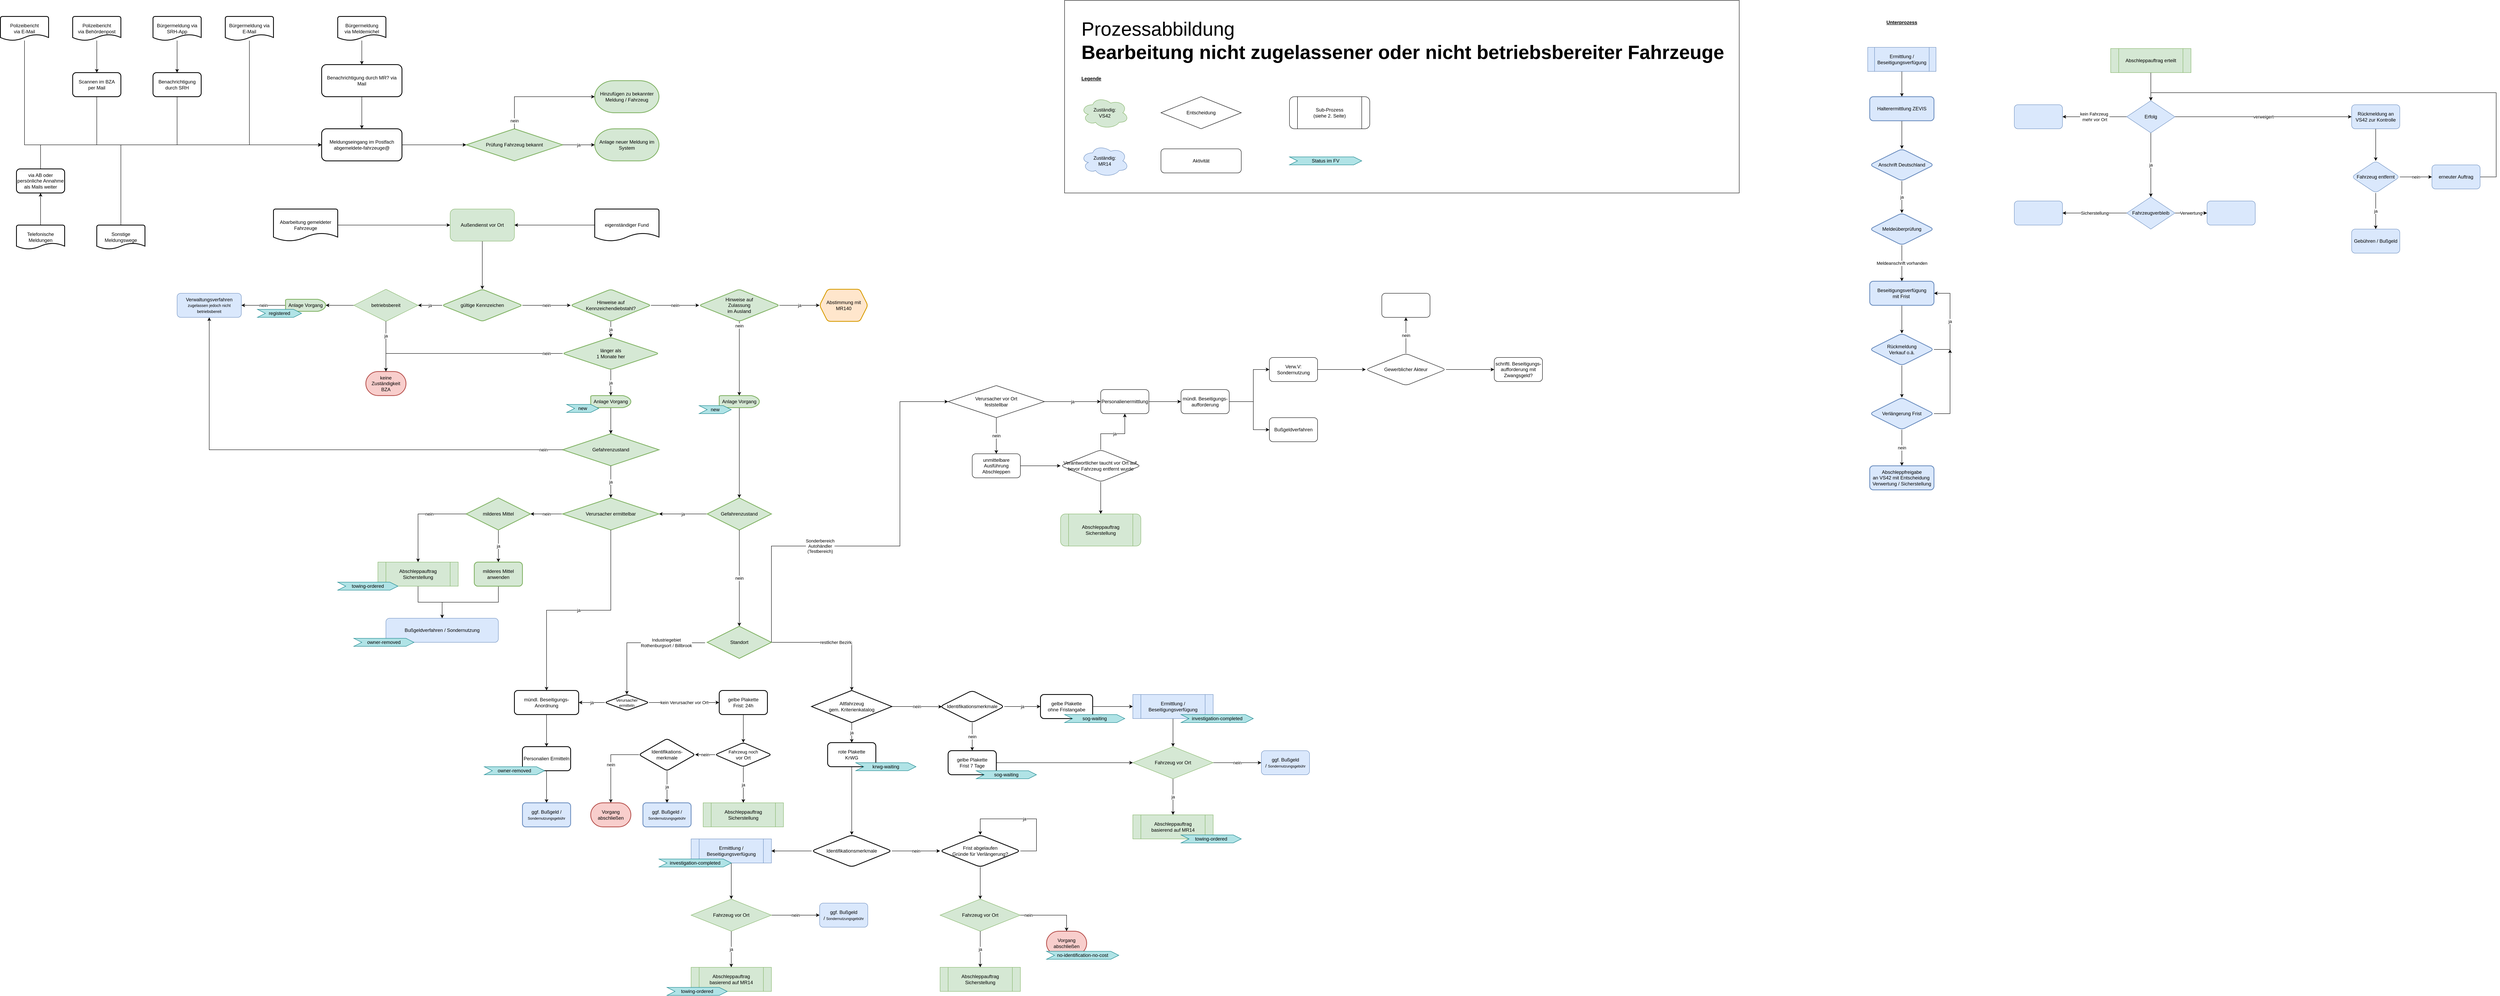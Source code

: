 <mxfile version="24.9.0">
  <diagram name="Seite-1" id="HveVZMX-7LfImhKmhp_b">
    <mxGraphModel dx="5185" dy="2745" grid="1" gridSize="10" guides="1" tooltips="1" connect="1" arrows="1" fold="1" page="1" pageScale="1" pageWidth="4681" pageHeight="3300" math="0" shadow="0">
      <root>
        <mxCell id="0" />
        <mxCell id="1" parent="0" />
        <mxCell id="gvst5AF2a0xxXVvo7113-15" value="restlicher Bezirk" style="edgeStyle=orthogonalEdgeStyle;rounded=0;orthogonalLoop=1;jettySize=auto;html=1;" parent="1" source="cveXAAd5tMvSlIGVYIJ7-2" target="gvst5AF2a0xxXVvo7113-14" edge="1">
          <mxGeometry relative="1" as="geometry" />
        </mxCell>
        <mxCell id="cveXAAd5tMvSlIGVYIJ7-2" value="Standort" style="strokeWidth=2;html=1;shape=mxgraph.flowchart.decision;whiteSpace=wrap;fillColor=#d5e8d4;strokeColor=#82b366;" parent="1" vertex="1">
          <mxGeometry x="1870" y="1600" width="160" height="80" as="geometry" />
        </mxCell>
        <mxCell id="cveXAAd5tMvSlIGVYIJ7-4" value="Industriegebiet&lt;div&gt;Rothenburgsort / Billbrook&lt;/div&gt;" style="endArrow=classic;html=1;rounded=0;exitX=-0.033;exitY=0.514;exitDx=0;exitDy=0;exitPerimeter=0;entryX=0.5;entryY=0;entryDx=0;entryDy=0;" parent="1" source="cveXAAd5tMvSlIGVYIJ7-2" target="aHFnWSv0snW7f39dgXMF-6" edge="1">
          <mxGeometry x="-0.4" width="50" height="50" relative="1" as="geometry">
            <mxPoint x="1710" y="1710" as="sourcePoint" />
            <mxPoint x="1670" y="1670" as="targetPoint" />
            <Array as="points">
              <mxPoint x="1670" y="1641" />
            </Array>
            <mxPoint as="offset" />
          </mxGeometry>
        </mxCell>
        <mxCell id="aHFnWSv0snW7f39dgXMF-9" value="ja" style="edgeStyle=orthogonalEdgeStyle;rounded=0;orthogonalLoop=1;jettySize=auto;html=1;" parent="1" source="aHFnWSv0snW7f39dgXMF-6" target="aHFnWSv0snW7f39dgXMF-8" edge="1">
          <mxGeometry relative="1" as="geometry" />
        </mxCell>
        <mxCell id="aHFnWSv0snW7f39dgXMF-16" value="kein Verursacher vor Ort" style="edgeStyle=orthogonalEdgeStyle;rounded=0;orthogonalLoop=1;jettySize=auto;html=1;" parent="1" source="aHFnWSv0snW7f39dgXMF-6" target="aHFnWSv0snW7f39dgXMF-15" edge="1">
          <mxGeometry relative="1" as="geometry" />
        </mxCell>
        <mxCell id="aHFnWSv0snW7f39dgXMF-6" value="&lt;div style=&quot;line-height: 100%;&quot;&gt;&lt;font style=&quot;font-size: 10px;&quot;&gt;Verursacher&lt;/font&gt;&lt;/div&gt;&lt;div style=&quot;line-height: 100%;&quot;&gt;&lt;font style=&quot;font-size: 11px;&quot;&gt;&lt;font style=&quot;font-size: 10px;&quot;&gt;ermitteln&lt;/font&gt;&lt;br&gt;&lt;/font&gt;&lt;/div&gt;" style="rhombus;whiteSpace=wrap;html=1;rounded=1;arcSize=14;strokeWidth=2;" parent="1" vertex="1">
          <mxGeometry x="1615" y="1770" width="110" height="40" as="geometry" />
        </mxCell>
        <mxCell id="aHFnWSv0snW7f39dgXMF-11" value="" style="edgeStyle=orthogonalEdgeStyle;rounded=0;orthogonalLoop=1;jettySize=auto;html=1;" parent="1" source="aHFnWSv0snW7f39dgXMF-8" target="aHFnWSv0snW7f39dgXMF-10" edge="1">
          <mxGeometry relative="1" as="geometry" />
        </mxCell>
        <mxCell id="aHFnWSv0snW7f39dgXMF-8" value="&lt;div&gt;mündl. Beseitigungs-&lt;/div&gt;&lt;div&gt;Anordnung&lt;br&gt;&lt;/div&gt;" style="whiteSpace=wrap;html=1;rounded=1;arcSize=14;strokeWidth=2;" parent="1" vertex="1">
          <mxGeometry x="1390" y="1760" width="160" height="60" as="geometry" />
        </mxCell>
        <mxCell id="aHFnWSv0snW7f39dgXMF-13" value="" style="edgeStyle=orthogonalEdgeStyle;rounded=0;orthogonalLoop=1;jettySize=auto;html=1;" parent="1" source="aHFnWSv0snW7f39dgXMF-10" target="aHFnWSv0snW7f39dgXMF-12" edge="1">
          <mxGeometry relative="1" as="geometry" />
        </mxCell>
        <mxCell id="aHFnWSv0snW7f39dgXMF-10" value="Personalien Ermitteln" style="whiteSpace=wrap;html=1;rounded=1;arcSize=14;strokeWidth=2;" parent="1" vertex="1">
          <mxGeometry x="1410" y="1900" width="120" height="60" as="geometry" />
        </mxCell>
        <mxCell id="aHFnWSv0snW7f39dgXMF-12" value="ggf. Bußgeld / &lt;font style=&quot;font-size: 9px;&quot;&gt;Sondernutzungsgebühr&lt;/font&gt;" style="whiteSpace=wrap;html=1;rounded=1;arcSize=14;strokeWidth=2;fillColor=#dae8fc;strokeColor=#6c8ebf;" parent="1" vertex="1">
          <mxGeometry x="1410" y="2040" width="120" height="60" as="geometry" />
        </mxCell>
        <mxCell id="aHFnWSv0snW7f39dgXMF-18" value="" style="edgeStyle=orthogonalEdgeStyle;rounded=0;orthogonalLoop=1;jettySize=auto;html=1;" parent="1" source="aHFnWSv0snW7f39dgXMF-15" target="aHFnWSv0snW7f39dgXMF-17" edge="1">
          <mxGeometry relative="1" as="geometry" />
        </mxCell>
        <mxCell id="aHFnWSv0snW7f39dgXMF-15" value="&lt;div&gt;gelbe Plakette&lt;/div&gt;&lt;div&gt;Frist: 24h&lt;br&gt;&lt;/div&gt;" style="whiteSpace=wrap;html=1;rounded=1;arcSize=14;strokeWidth=2;" parent="1" vertex="1">
          <mxGeometry x="1900" y="1760" width="120" height="60" as="geometry" />
        </mxCell>
        <mxCell id="aHFnWSv0snW7f39dgXMF-22" value="&lt;div&gt;nein&lt;/div&gt;" style="edgeStyle=orthogonalEdgeStyle;rounded=0;orthogonalLoop=1;jettySize=auto;html=1;" parent="1" source="aHFnWSv0snW7f39dgXMF-17" target="aHFnWSv0snW7f39dgXMF-21" edge="1">
          <mxGeometry relative="1" as="geometry" />
        </mxCell>
        <mxCell id="aHFnWSv0snW7f39dgXMF-28" value="ja" style="edgeStyle=orthogonalEdgeStyle;rounded=0;orthogonalLoop=1;jettySize=auto;html=1;entryX=0.5;entryY=0;entryDx=0;entryDy=0;" parent="1" source="aHFnWSv0snW7f39dgXMF-17" target="0-Z-aFg5bhClTdzB51h3-74" edge="1">
          <mxGeometry relative="1" as="geometry">
            <mxPoint x="2000" y="2020" as="targetPoint" />
          </mxGeometry>
        </mxCell>
        <mxCell id="aHFnWSv0snW7f39dgXMF-17" value="&lt;div&gt;&lt;font style=&quot;font-size: 11px;&quot;&gt;Fahrzeug noch&lt;/font&gt;&lt;/div&gt;vor Ort" style="rhombus;whiteSpace=wrap;html=1;rounded=1;arcSize=14;strokeWidth=2;" parent="1" vertex="1">
          <mxGeometry x="1890" y="1890" width="140" height="60" as="geometry" />
        </mxCell>
        <mxCell id="aHFnWSv0snW7f39dgXMF-24" value="nein" style="edgeStyle=orthogonalEdgeStyle;rounded=0;orthogonalLoop=1;jettySize=auto;html=1;entryX=0.5;entryY=0;entryDx=0;entryDy=0;entryPerimeter=0;" parent="1" source="aHFnWSv0snW7f39dgXMF-21" target="aHFnWSv0snW7f39dgXMF-43" edge="1">
          <mxGeometry relative="1" as="geometry">
            <mxPoint x="1630" y="2040.0" as="targetPoint" />
          </mxGeometry>
        </mxCell>
        <mxCell id="aHFnWSv0snW7f39dgXMF-26" value="ja" style="edgeStyle=orthogonalEdgeStyle;rounded=0;orthogonalLoop=1;jettySize=auto;html=1;" parent="1" source="aHFnWSv0snW7f39dgXMF-21" target="aHFnWSv0snW7f39dgXMF-25" edge="1">
          <mxGeometry relative="1" as="geometry" />
        </mxCell>
        <mxCell id="aHFnWSv0snW7f39dgXMF-21" value="&lt;div&gt;Identifikations-&lt;/div&gt;&lt;div&gt;merkmale&lt;/div&gt;" style="rhombus;whiteSpace=wrap;html=1;rounded=1;arcSize=14;strokeWidth=2;" parent="1" vertex="1">
          <mxGeometry x="1700" y="1880" width="140" height="80" as="geometry" />
        </mxCell>
        <mxCell id="aHFnWSv0snW7f39dgXMF-25" value="ggf. Bußgeld / &lt;font style=&quot;font-size: 9px;&quot;&gt;Sondernutzungsgebühr&lt;/font&gt;" style="whiteSpace=wrap;html=1;rounded=1;arcSize=14;strokeWidth=2;fillColor=#dae8fc;strokeColor=#6c8ebf;" parent="1" vertex="1">
          <mxGeometry x="1710" y="2040" width="120" height="60" as="geometry" />
        </mxCell>
        <mxCell id="aHFnWSv0snW7f39dgXMF-52" value="ja" style="edgeStyle=orthogonalEdgeStyle;rounded=0;orthogonalLoop=1;jettySize=auto;html=1;" parent="1" source="aHFnWSv0snW7f39dgXMF-29" target="aHFnWSv0snW7f39dgXMF-51" edge="1">
          <mxGeometry relative="1" as="geometry" />
        </mxCell>
        <mxCell id="aHFnWSv0snW7f39dgXMF-29" value="Gefahrenzustand" style="rhombus;whiteSpace=wrap;html=1;strokeWidth=2;fillColor=#d5e8d4;strokeColor=#82b366;" parent="1" vertex="1">
          <mxGeometry x="1870" y="1280" width="160" height="80" as="geometry" />
        </mxCell>
        <mxCell id="aHFnWSv0snW7f39dgXMF-31" value="nein" style="endArrow=classic;html=1;rounded=0;exitX=0.5;exitY=1;exitDx=0;exitDy=0;entryX=0.5;entryY=0;entryDx=0;entryDy=0;entryPerimeter=0;" parent="1" source="aHFnWSv0snW7f39dgXMF-29" target="cveXAAd5tMvSlIGVYIJ7-2" edge="1">
          <mxGeometry width="50" height="50" relative="1" as="geometry">
            <mxPoint x="1660" y="1440" as="sourcePoint" />
            <mxPoint x="1710" y="1390" as="targetPoint" />
            <Array as="points" />
          </mxGeometry>
        </mxCell>
        <mxCell id="aHFnWSv0snW7f39dgXMF-39" value="&lt;div&gt;nein&lt;/div&gt;" style="edgeStyle=orthogonalEdgeStyle;rounded=0;orthogonalLoop=1;jettySize=auto;html=1;" parent="1" source="aHFnWSv0snW7f39dgXMF-36" target="aHFnWSv0snW7f39dgXMF-38" edge="1">
          <mxGeometry relative="1" as="geometry" />
        </mxCell>
        <mxCell id="aHFnWSv0snW7f39dgXMF-36" value="gültige Kennzeichen" style="rhombus;whiteSpace=wrap;html=1;rounded=1;arcSize=14;strokeWidth=2;fillColor=#d5e8d4;strokeColor=#82b366;" parent="1" vertex="1">
          <mxGeometry x="1210" y="760" width="200" height="80" as="geometry" />
        </mxCell>
        <mxCell id="aHFnWSv0snW7f39dgXMF-47" value="&lt;div&gt;nein&lt;/div&gt;" style="edgeStyle=orthogonalEdgeStyle;rounded=0;orthogonalLoop=1;jettySize=auto;html=1;" parent="1" source="aHFnWSv0snW7f39dgXMF-38" target="aHFnWSv0snW7f39dgXMF-46" edge="1">
          <mxGeometry relative="1" as="geometry" />
        </mxCell>
        <mxCell id="gvst5AF2a0xxXVvo7113-8" value="ja" style="edgeStyle=orthogonalEdgeStyle;rounded=0;orthogonalLoop=1;jettySize=auto;html=1;" parent="1" source="aHFnWSv0snW7f39dgXMF-38" target="gvst5AF2a0xxXVvo7113-7" edge="1">
          <mxGeometry relative="1" as="geometry" />
        </mxCell>
        <mxCell id="aHFnWSv0snW7f39dgXMF-38" value="Hinweise auf&lt;div&gt;Kennzeichendiebstahl?&lt;/div&gt;" style="rhombus;whiteSpace=wrap;html=1;rounded=1;arcSize=14;strokeWidth=2;fillColor=#d5e8d4;strokeColor=#82b366;" parent="1" vertex="1">
          <mxGeometry x="1530" y="760" width="200" height="80" as="geometry" />
        </mxCell>
        <mxCell id="aHFnWSv0snW7f39dgXMF-43" value="Vorgang abschließen" style="strokeWidth=2;html=1;shape=mxgraph.flowchart.terminator;whiteSpace=wrap;fillColor=#f8cecc;strokeColor=#b85450;" parent="1" vertex="1">
          <mxGeometry x="1580" y="2040" width="100" height="60" as="geometry" />
        </mxCell>
        <mxCell id="aHFnWSv0snW7f39dgXMF-44" value="&lt;div&gt;ja&lt;/div&gt;" style="endArrow=classic;html=1;rounded=0;exitX=0;exitY=0.5;exitDx=0;exitDy=0;entryX=1;entryY=0.5;entryDx=0;entryDy=0;" parent="1" source="aHFnWSv0snW7f39dgXMF-36" target="gvst5AF2a0xxXVvo7113-2" edge="1">
          <mxGeometry width="50" height="50" relative="1" as="geometry">
            <mxPoint x="1300" y="885" as="sourcePoint" />
            <mxPoint x="1180" y="845" as="targetPoint" />
          </mxGeometry>
        </mxCell>
        <mxCell id="aHFnWSv0snW7f39dgXMF-50" value="ja" style="edgeStyle=orthogonalEdgeStyle;rounded=0;orthogonalLoop=1;jettySize=auto;html=1;" parent="1" source="aHFnWSv0snW7f39dgXMF-46" target="aHFnWSv0snW7f39dgXMF-49" edge="1">
          <mxGeometry relative="1" as="geometry" />
        </mxCell>
        <mxCell id="aHFnWSv0snW7f39dgXMF-46" value="&lt;div&gt;Hinweise auf&lt;/div&gt;&lt;div&gt;Zulassung&lt;/div&gt;&lt;div&gt;im Ausland&lt;/div&gt;" style="rhombus;whiteSpace=wrap;html=1;rounded=1;arcSize=14;strokeWidth=2;fillColor=#d5e8d4;strokeColor=#82b366;" parent="1" vertex="1">
          <mxGeometry x="1850" y="760" width="200" height="80" as="geometry" />
        </mxCell>
        <mxCell id="aHFnWSv0snW7f39dgXMF-48" value="nein" style="endArrow=classic;html=1;rounded=0;exitX=0.5;exitY=1;exitDx=0;exitDy=0;entryX=0.5;entryY=0;entryDx=0;entryDy=0;entryPerimeter=0;" parent="1" source="aHFnWSv0snW7f39dgXMF-46" target="rZ0vq1LoBwSU4AF1OaNH-77" edge="1">
          <mxGeometry x="-0.885" width="50" height="50" relative="1" as="geometry">
            <mxPoint x="1810" y="1000" as="sourcePoint" />
            <mxPoint x="2060" y="1020" as="targetPoint" />
            <Array as="points" />
            <mxPoint as="offset" />
          </mxGeometry>
        </mxCell>
        <mxCell id="aHFnWSv0snW7f39dgXMF-49" value="&lt;div&gt;Abstimmung mit&lt;/div&gt;&lt;div&gt;MR140&lt;br&gt;&lt;/div&gt;" style="shape=hexagon;perimeter=hexagonPerimeter2;whiteSpace=wrap;html=1;fixedSize=1;rounded=1;arcSize=14;strokeWidth=2;fillColor=#ffe6cc;strokeColor=#d79b00;" parent="1" vertex="1">
          <mxGeometry x="2150" y="760" width="120" height="80" as="geometry" />
        </mxCell>
        <mxCell id="aHFnWSv0snW7f39dgXMF-54" value="nein" style="edgeStyle=orthogonalEdgeStyle;rounded=0;orthogonalLoop=1;jettySize=auto;html=1;" parent="1" source="aHFnWSv0snW7f39dgXMF-51" target="aHFnWSv0snW7f39dgXMF-53" edge="1">
          <mxGeometry relative="1" as="geometry" />
        </mxCell>
        <mxCell id="aHFnWSv0snW7f39dgXMF-51" value="Verursacher ermittelbar" style="rhombus;whiteSpace=wrap;html=1;strokeWidth=2;fillColor=#d5e8d4;strokeColor=#82b366;" parent="1" vertex="1">
          <mxGeometry x="1510" y="1280" width="240" height="80" as="geometry" />
        </mxCell>
        <mxCell id="aHFnWSv0snW7f39dgXMF-60" value="ja" style="edgeStyle=orthogonalEdgeStyle;rounded=0;orthogonalLoop=1;jettySize=auto;html=1;" parent="1" source="aHFnWSv0snW7f39dgXMF-53" target="aHFnWSv0snW7f39dgXMF-59" edge="1">
          <mxGeometry relative="1" as="geometry" />
        </mxCell>
        <mxCell id="aHFnWSv0snW7f39dgXMF-53" value="milderes Mittel" style="rhombus;whiteSpace=wrap;html=1;strokeWidth=2;fillColor=#d5e8d4;strokeColor=#82b366;" parent="1" vertex="1">
          <mxGeometry x="1270" y="1280" width="160" height="80" as="geometry" />
        </mxCell>
        <mxCell id="rZ0vq1LoBwSU4AF1OaNH-81" style="edgeStyle=orthogonalEdgeStyle;rounded=0;orthogonalLoop=1;jettySize=auto;html=1;exitX=0.5;exitY=1;exitDx=0;exitDy=0;entryX=0.5;entryY=0;entryDx=0;entryDy=0;" parent="1" source="aHFnWSv0snW7f39dgXMF-59" target="rZ0vq1LoBwSU4AF1OaNH-79" edge="1">
          <mxGeometry relative="1" as="geometry" />
        </mxCell>
        <mxCell id="aHFnWSv0snW7f39dgXMF-59" value="milderes Mittel anwenden" style="whiteSpace=wrap;html=1;strokeWidth=2;rounded=1;fillColor=#d5e8d4;strokeColor=#82b366;" parent="1" vertex="1">
          <mxGeometry x="1290" y="1440" width="120" height="60" as="geometry" />
        </mxCell>
        <mxCell id="aHFnWSv0snW7f39dgXMF-61" value="nein" style="endArrow=classic;html=1;rounded=0;exitX=0;exitY=0.5;exitDx=0;exitDy=0;entryX=0.5;entryY=0;entryDx=0;entryDy=0;" parent="1" source="aHFnWSv0snW7f39dgXMF-53" target="0-Z-aFg5bhClTdzB51h3-75" edge="1">
          <mxGeometry x="-0.231" width="50" height="50" relative="1" as="geometry">
            <mxPoint x="1630" y="1390" as="sourcePoint" />
            <mxPoint x="1240" y="1440" as="targetPoint" />
            <Array as="points">
              <mxPoint x="1150" y="1320" />
            </Array>
            <mxPoint as="offset" />
          </mxGeometry>
        </mxCell>
        <mxCell id="gvst5AF2a0xxXVvo7113-1" value="keine Zuständigkeit BZA" style="strokeWidth=2;html=1;shape=mxgraph.flowchart.terminator;whiteSpace=wrap;fillColor=#f8cecc;strokeColor=#b85450;" parent="1" vertex="1">
          <mxGeometry x="1020" y="965" width="100" height="60" as="geometry" />
        </mxCell>
        <mxCell id="gvst5AF2a0xxXVvo7113-6" value="nein" style="edgeStyle=orthogonalEdgeStyle;rounded=0;orthogonalLoop=1;jettySize=auto;html=1;exitX=0;exitY=0.5;exitDx=0;exitDy=0;exitPerimeter=0;" parent="1" source="7TK1gLJYJRCepAhIFpsI-8" target="gvst5AF2a0xxXVvo7113-5" edge="1">
          <mxGeometry relative="1" as="geometry" />
        </mxCell>
        <mxCell id="7TK1gLJYJRCepAhIFpsI-9" style="edgeStyle=orthogonalEdgeStyle;rounded=0;orthogonalLoop=1;jettySize=auto;html=1;exitX=0;exitY=0.5;exitDx=0;exitDy=0;" edge="1" parent="1" source="gvst5AF2a0xxXVvo7113-2" target="7TK1gLJYJRCepAhIFpsI-8">
          <mxGeometry relative="1" as="geometry" />
        </mxCell>
        <mxCell id="gvst5AF2a0xxXVvo7113-2" value="betriebsbereit" style="rhombus;whiteSpace=wrap;html=1;fillColor=#d5e8d4;strokeColor=#82b366;" parent="1" vertex="1">
          <mxGeometry x="990" y="760" width="160" height="80" as="geometry" />
        </mxCell>
        <mxCell id="gvst5AF2a0xxXVvo7113-4" value="&lt;div&gt;ja&lt;/div&gt;" style="endArrow=classic;html=1;rounded=0;exitX=0.5;exitY=1;exitDx=0;exitDy=0;entryX=0.5;entryY=0;entryDx=0;entryDy=0;entryPerimeter=0;" parent="1" source="gvst5AF2a0xxXVvo7113-2" target="gvst5AF2a0xxXVvo7113-1" edge="1">
          <mxGeometry x="-0.429" width="50" height="50" relative="1" as="geometry">
            <mxPoint x="1100" y="865" as="sourcePoint" />
            <mxPoint x="1150" y="815" as="targetPoint" />
            <Array as="points" />
            <mxPoint as="offset" />
          </mxGeometry>
        </mxCell>
        <mxCell id="gvst5AF2a0xxXVvo7113-5" value="&lt;div&gt;Verwaltungsverfahren&lt;/div&gt;&lt;div&gt;&lt;font style=&quot;font-size: 10px;&quot;&gt;zugelassen jedoch nicht betriebsbereit&lt;/font&gt;&lt;br&gt;&lt;/div&gt;" style="whiteSpace=wrap;html=1;rounded=1;fillColor=#dae8fc;strokeColor=#6c8ebf;" parent="1" vertex="1">
          <mxGeometry x="550" y="770" width="160" height="60" as="geometry" />
        </mxCell>
        <mxCell id="gvst5AF2a0xxXVvo7113-7" value="&lt;div&gt;länger als&lt;/div&gt;&lt;div&gt;1 Monate her&lt;/div&gt;" style="rhombus;whiteSpace=wrap;html=1;rounded=1;arcSize=14;strokeWidth=2;fillColor=#d5e8d4;strokeColor=#82b366;" parent="1" vertex="1">
          <mxGeometry x="1510" y="880" width="240" height="80" as="geometry" />
        </mxCell>
        <mxCell id="gvst5AF2a0xxXVvo7113-9" value="nein" style="endArrow=classic;html=1;rounded=0;exitX=0;exitY=0.5;exitDx=0;exitDy=0;entryX=0.5;entryY=0;entryDx=0;entryDy=0;entryPerimeter=0;" parent="1" source="gvst5AF2a0xxXVvo7113-7" target="gvst5AF2a0xxXVvo7113-1" edge="1">
          <mxGeometry x="-0.833" width="50" height="50" relative="1" as="geometry">
            <mxPoint x="1125" y="955" as="sourcePoint" />
            <mxPoint x="1175" y="905" as="targetPoint" />
            <Array as="points">
              <mxPoint x="1070" y="920" />
            </Array>
            <mxPoint as="offset" />
          </mxGeometry>
        </mxCell>
        <mxCell id="gvst5AF2a0xxXVvo7113-10" value="Gefahrenzustand" style="rhombus;whiteSpace=wrap;html=1;strokeWidth=2;fillColor=#d5e8d4;strokeColor=#82b366;" parent="1" vertex="1">
          <mxGeometry x="1510" y="1120" width="240" height="80" as="geometry" />
        </mxCell>
        <mxCell id="gvst5AF2a0xxXVvo7113-11" value="ja" style="endArrow=classic;html=1;rounded=0;exitX=0.5;exitY=1;exitDx=0;exitDy=0;entryX=0.5;entryY=0;entryDx=0;entryDy=0;entryPerimeter=0;" parent="1" source="gvst5AF2a0xxXVvo7113-7" target="rZ0vq1LoBwSU4AF1OaNH-74" edge="1">
          <mxGeometry width="50" height="50" relative="1" as="geometry">
            <mxPoint x="1405" y="1045" as="sourcePoint" />
            <mxPoint x="1710" y="975" as="targetPoint" />
          </mxGeometry>
        </mxCell>
        <mxCell id="gvst5AF2a0xxXVvo7113-12" value="ja" style="endArrow=classic;html=1;rounded=0;entryX=0.5;entryY=0;entryDx=0;entryDy=0;exitX=0.5;exitY=1;exitDx=0;exitDy=0;" parent="1" source="gvst5AF2a0xxXVvo7113-10" target="aHFnWSv0snW7f39dgXMF-51" edge="1">
          <mxGeometry width="50" height="50" relative="1" as="geometry">
            <mxPoint x="1375" y="1280" as="sourcePoint" />
            <mxPoint x="1425" y="1230" as="targetPoint" />
            <Array as="points" />
          </mxGeometry>
        </mxCell>
        <mxCell id="gvst5AF2a0xxXVvo7113-13" value="nein" style="endArrow=classic;html=1;rounded=0;entryX=0.5;entryY=1;entryDx=0;entryDy=0;exitX=0;exitY=0.5;exitDx=0;exitDy=0;" parent="1" source="gvst5AF2a0xxXVvo7113-10" target="gvst5AF2a0xxXVvo7113-5" edge="1">
          <mxGeometry x="-0.92" width="50" height="50" relative="1" as="geometry">
            <mxPoint x="1140" y="1035" as="sourcePoint" />
            <mxPoint x="1190" y="985" as="targetPoint" />
            <Array as="points">
              <mxPoint x="630" y="1160" />
            </Array>
            <mxPoint as="offset" />
          </mxGeometry>
        </mxCell>
        <mxCell id="gvst5AF2a0xxXVvo7113-17" value="ja" style="edgeStyle=orthogonalEdgeStyle;rounded=0;orthogonalLoop=1;jettySize=auto;html=1;" parent="1" source="gvst5AF2a0xxXVvo7113-14" target="gvst5AF2a0xxXVvo7113-16" edge="1">
          <mxGeometry relative="1" as="geometry" />
        </mxCell>
        <mxCell id="gvst5AF2a0xxXVvo7113-40" value="nein" style="edgeStyle=orthogonalEdgeStyle;rounded=0;orthogonalLoop=1;jettySize=auto;html=1;entryX=0.03;entryY=0.506;entryDx=0;entryDy=0;entryPerimeter=0;" parent="1" source="gvst5AF2a0xxXVvo7113-14" target="gvst5AF2a0xxXVvo7113-41" edge="1">
          <mxGeometry relative="1" as="geometry">
            <mxPoint x="2450.0" y="1800.0" as="targetPoint" />
          </mxGeometry>
        </mxCell>
        <mxCell id="gvst5AF2a0xxXVvo7113-14" value="&lt;div&gt;Altfahrzeug&lt;/div&gt;&lt;div&gt;gem. Kriterienkatalog&lt;br&gt;&lt;/div&gt;" style="rhombus;whiteSpace=wrap;html=1;strokeWidth=2;" parent="1" vertex="1">
          <mxGeometry x="2130" y="1760" width="200" height="80" as="geometry" />
        </mxCell>
        <mxCell id="gvst5AF2a0xxXVvo7113-19" value="" style="edgeStyle=orthogonalEdgeStyle;rounded=0;orthogonalLoop=1;jettySize=auto;html=1;" parent="1" source="gvst5AF2a0xxXVvo7113-16" target="gvst5AF2a0xxXVvo7113-18" edge="1">
          <mxGeometry relative="1" as="geometry" />
        </mxCell>
        <mxCell id="gvst5AF2a0xxXVvo7113-16" value="&lt;div&gt;rote Plakette&lt;/div&gt;&lt;div&gt;KrWG&lt;br&gt;&lt;/div&gt;" style="rounded=1;whiteSpace=wrap;html=1;strokeWidth=2;" parent="1" vertex="1">
          <mxGeometry x="2170" y="1890" width="120" height="60" as="geometry" />
        </mxCell>
        <mxCell id="gvst5AF2a0xxXVvo7113-29" value="nein" style="edgeStyle=orthogonalEdgeStyle;rounded=0;orthogonalLoop=1;jettySize=auto;html=1;" parent="1" source="gvst5AF2a0xxXVvo7113-18" target="gvst5AF2a0xxXVvo7113-28" edge="1">
          <mxGeometry relative="1" as="geometry" />
        </mxCell>
        <mxCell id="gvst5AF2a0xxXVvo7113-18" value="Identifikationsmerkmale" style="rhombus;whiteSpace=wrap;html=1;rounded=1;strokeWidth=2;" parent="1" vertex="1">
          <mxGeometry x="2130" y="2120" width="200" height="80" as="geometry" />
        </mxCell>
        <mxCell id="gvst5AF2a0xxXVvo7113-32" value="" style="edgeStyle=orthogonalEdgeStyle;rounded=0;orthogonalLoop=1;jettySize=auto;html=1;entryX=0.5;entryY=0;entryDx=0;entryDy=0;" parent="1" source="gvst5AF2a0xxXVvo7113-28" target="7TK1gLJYJRCepAhIFpsI-1" edge="1">
          <mxGeometry relative="1" as="geometry">
            <mxPoint x="2550" y="2310" as="targetPoint" />
          </mxGeometry>
        </mxCell>
        <mxCell id="gvst5AF2a0xxXVvo7113-28" value="&lt;div&gt;Frist abgelaufen&lt;/div&gt;&lt;div&gt;Gründe für Verlängerung?&lt;br&gt;&lt;/div&gt;" style="rhombus;whiteSpace=wrap;html=1;rounded=1;strokeWidth=2;" parent="1" vertex="1">
          <mxGeometry x="2450" y="2120" width="200" height="80" as="geometry" />
        </mxCell>
        <mxCell id="gvst5AF2a0xxXVvo7113-30" value="ja" style="endArrow=classic;html=1;rounded=0;exitX=1;exitY=0.5;exitDx=0;exitDy=0;entryX=0.5;entryY=0;entryDx=0;entryDy=0;" parent="1" source="gvst5AF2a0xxXVvo7113-28" target="gvst5AF2a0xxXVvo7113-28" edge="1">
          <mxGeometry width="50" height="50" relative="1" as="geometry">
            <mxPoint x="2520" y="2150" as="sourcePoint" />
            <mxPoint x="2570" y="2100" as="targetPoint" />
            <Array as="points">
              <mxPoint x="2690" y="2160" />
              <mxPoint x="2690" y="2080" />
              <mxPoint x="2550" y="2080" />
            </Array>
          </mxGeometry>
        </mxCell>
        <mxCell id="gvst5AF2a0xxXVvo7113-44" value="nein" style="edgeStyle=orthogonalEdgeStyle;rounded=0;orthogonalLoop=1;jettySize=auto;html=1;" parent="1" source="gvst5AF2a0xxXVvo7113-41" target="gvst5AF2a0xxXVvo7113-43" edge="1">
          <mxGeometry relative="1" as="geometry" />
        </mxCell>
        <mxCell id="gvst5AF2a0xxXVvo7113-46" value="ja" style="edgeStyle=orthogonalEdgeStyle;rounded=0;orthogonalLoop=1;jettySize=auto;html=1;" parent="1" source="gvst5AF2a0xxXVvo7113-41" target="gvst5AF2a0xxXVvo7113-45" edge="1">
          <mxGeometry relative="1" as="geometry" />
        </mxCell>
        <mxCell id="gvst5AF2a0xxXVvo7113-41" value="Identifikationsmerkmale" style="rhombus;whiteSpace=wrap;html=1;rounded=1;strokeWidth=2;" parent="1" vertex="1">
          <mxGeometry x="2450" y="1760" width="160" height="80" as="geometry" />
        </mxCell>
        <mxCell id="gvst5AF2a0xxXVvo7113-43" value="&lt;div&gt;gelbe Plakette&lt;/div&gt;&lt;div&gt;Frist 7 Tage&lt;br&gt;&lt;/div&gt;" style="rounded=1;whiteSpace=wrap;html=1;strokeWidth=2;" parent="1" vertex="1">
          <mxGeometry x="2470" y="1910" width="120" height="60" as="geometry" />
        </mxCell>
        <mxCell id="0-Z-aFg5bhClTdzB51h3-4" value="" style="edgeStyle=orthogonalEdgeStyle;rounded=0;orthogonalLoop=1;jettySize=auto;html=1;entryX=0;entryY=0.5;entryDx=0;entryDy=0;" parent="1" source="gvst5AF2a0xxXVvo7113-45" target="0-Z-aFg5bhClTdzB51h3-33" edge="1">
          <mxGeometry relative="1" as="geometry">
            <mxPoint x="2900" y="1750" as="targetPoint" />
          </mxGeometry>
        </mxCell>
        <mxCell id="gvst5AF2a0xxXVvo7113-45" value="&lt;div&gt;gelbe Plakette&lt;/div&gt;&lt;div&gt;ohne Fristangabe&lt;br&gt;&lt;/div&gt;" style="rounded=1;whiteSpace=wrap;html=1;strokeWidth=2;" parent="1" vertex="1">
          <mxGeometry x="2700" y="1770" width="130" height="60" as="geometry" />
        </mxCell>
        <mxCell id="0-Z-aFg5bhClTdzB51h3-10" value="" style="edgeStyle=orthogonalEdgeStyle;rounded=0;orthogonalLoop=1;jettySize=auto;html=1;exitX=0.5;exitY=1;exitDx=0;exitDy=0;" parent="1" source="0-Z-aFg5bhClTdzB51h3-34" target="0-Z-aFg5bhClTdzB51h3-9" edge="1">
          <mxGeometry relative="1" as="geometry">
            <mxPoint x="4845" y="240" as="sourcePoint" />
          </mxGeometry>
        </mxCell>
        <mxCell id="0-Z-aFg5bhClTdzB51h3-7" value="&lt;u&gt;&lt;b&gt;Unterprozess&lt;/b&gt;&lt;/u&gt;" style="text;html=1;align=center;verticalAlign=middle;whiteSpace=wrap;rounded=0;" parent="1" vertex="1">
          <mxGeometry x="4765" y="80" width="160" height="30" as="geometry" />
        </mxCell>
        <mxCell id="0-Z-aFg5bhClTdzB51h3-12" value="" style="edgeStyle=orthogonalEdgeStyle;rounded=0;orthogonalLoop=1;jettySize=auto;html=1;" parent="1" source="0-Z-aFg5bhClTdzB51h3-9" target="0-Z-aFg5bhClTdzB51h3-11" edge="1">
          <mxGeometry relative="1" as="geometry" />
        </mxCell>
        <mxCell id="0-Z-aFg5bhClTdzB51h3-9" value="Halterermittlung ZEVIS" style="rounded=1;whiteSpace=wrap;html=1;fillColor=#dae8fc;strokeColor=#6c8ebf;strokeWidth=2;" parent="1" vertex="1">
          <mxGeometry x="4765" y="280" width="160" height="60" as="geometry" />
        </mxCell>
        <mxCell id="0-Z-aFg5bhClTdzB51h3-14" value="ja" style="edgeStyle=orthogonalEdgeStyle;rounded=0;orthogonalLoop=1;jettySize=auto;html=1;" parent="1" source="0-Z-aFg5bhClTdzB51h3-11" target="0-Z-aFg5bhClTdzB51h3-13" edge="1">
          <mxGeometry relative="1" as="geometry" />
        </mxCell>
        <mxCell id="0-Z-aFg5bhClTdzB51h3-11" value="Anschrift Deutschland" style="rhombus;whiteSpace=wrap;html=1;fillColor=#dae8fc;strokeColor=#6c8ebf;rounded=1;strokeWidth=2;" parent="1" vertex="1">
          <mxGeometry x="4765" y="410" width="160" height="80" as="geometry" />
        </mxCell>
        <mxCell id="0-Z-aFg5bhClTdzB51h3-16" value="Meldeanschrift vorhanden" style="edgeStyle=orthogonalEdgeStyle;rounded=0;orthogonalLoop=1;jettySize=auto;html=1;" parent="1" source="0-Z-aFg5bhClTdzB51h3-13" target="0-Z-aFg5bhClTdzB51h3-15" edge="1">
          <mxGeometry relative="1" as="geometry" />
        </mxCell>
        <mxCell id="0-Z-aFg5bhClTdzB51h3-13" value="Meldeüberprüfung" style="rhombus;whiteSpace=wrap;html=1;fillColor=#dae8fc;strokeColor=#6c8ebf;rounded=1;strokeWidth=2;" parent="1" vertex="1">
          <mxGeometry x="4765" y="570" width="160" height="80" as="geometry" />
        </mxCell>
        <mxCell id="0-Z-aFg5bhClTdzB51h3-18" value="" style="edgeStyle=orthogonalEdgeStyle;rounded=0;orthogonalLoop=1;jettySize=auto;html=1;" parent="1" source="0-Z-aFg5bhClTdzB51h3-15" target="0-Z-aFg5bhClTdzB51h3-17" edge="1">
          <mxGeometry relative="1" as="geometry" />
        </mxCell>
        <mxCell id="0-Z-aFg5bhClTdzB51h3-15" value="Beseitigungsverfügung&lt;div&gt;mit Frist&amp;nbsp;&lt;/div&gt;" style="whiteSpace=wrap;html=1;fillColor=#dae8fc;strokeColor=#6c8ebf;rounded=1;strokeWidth=2;" parent="1" vertex="1">
          <mxGeometry x="4765" y="740" width="160" height="60" as="geometry" />
        </mxCell>
        <mxCell id="0-Z-aFg5bhClTdzB51h3-21" value="" style="edgeStyle=orthogonalEdgeStyle;rounded=0;orthogonalLoop=1;jettySize=auto;html=1;" parent="1" source="0-Z-aFg5bhClTdzB51h3-17" target="0-Z-aFg5bhClTdzB51h3-20" edge="1">
          <mxGeometry relative="1" as="geometry" />
        </mxCell>
        <mxCell id="0-Z-aFg5bhClTdzB51h3-17" value="Rückmeldung&lt;div&gt;Verkauf o.ä.&lt;/div&gt;" style="rhombus;whiteSpace=wrap;html=1;fillColor=#dae8fc;strokeColor=#6c8ebf;rounded=1;strokeWidth=2;" parent="1" vertex="1">
          <mxGeometry x="4765" y="870" width="160" height="80" as="geometry" />
        </mxCell>
        <mxCell id="0-Z-aFg5bhClTdzB51h3-19" value="ja" style="endArrow=classic;html=1;rounded=0;entryX=1;entryY=0.5;entryDx=0;entryDy=0;exitX=1;exitY=0.5;exitDx=0;exitDy=0;" parent="1" source="0-Z-aFg5bhClTdzB51h3-17" target="0-Z-aFg5bhClTdzB51h3-15" edge="1">
          <mxGeometry width="50" height="50" relative="1" as="geometry">
            <mxPoint x="4955" y="920" as="sourcePoint" />
            <mxPoint x="4985" y="800" as="targetPoint" />
            <Array as="points">
              <mxPoint x="4965" y="910" />
              <mxPoint x="4965" y="770" />
            </Array>
          </mxGeometry>
        </mxCell>
        <mxCell id="0-Z-aFg5bhClTdzB51h3-25" value="nein" style="edgeStyle=orthogonalEdgeStyle;rounded=0;orthogonalLoop=1;jettySize=auto;html=1;" parent="1" source="0-Z-aFg5bhClTdzB51h3-20" target="0-Z-aFg5bhClTdzB51h3-24" edge="1">
          <mxGeometry relative="1" as="geometry" />
        </mxCell>
        <mxCell id="0-Z-aFg5bhClTdzB51h3-20" value="Verlängerung Frist" style="rhombus;whiteSpace=wrap;html=1;fillColor=#dae8fc;strokeColor=#6c8ebf;rounded=1;strokeWidth=2;" parent="1" vertex="1">
          <mxGeometry x="4765" y="1030" width="160" height="80" as="geometry" />
        </mxCell>
        <mxCell id="0-Z-aFg5bhClTdzB51h3-24" value="Abschleppfreigabe&lt;div&gt;an VS42 mit Entscheidung&amp;nbsp;&lt;/div&gt;&lt;div&gt;Verwertung / Sicherstellung&lt;/div&gt;" style="rounded=1;whiteSpace=wrap;html=1;fillColor=#dae8fc;strokeColor=#6c8ebf;strokeWidth=2;" parent="1" vertex="1">
          <mxGeometry x="4765" y="1200" width="160" height="60" as="geometry" />
        </mxCell>
        <mxCell id="0-Z-aFg5bhClTdzB51h3-26" value="" style="endArrow=classic;html=1;rounded=0;exitX=1;exitY=0.5;exitDx=0;exitDy=0;" parent="1" source="0-Z-aFg5bhClTdzB51h3-20" edge="1">
          <mxGeometry width="50" height="50" relative="1" as="geometry">
            <mxPoint x="4995" y="980" as="sourcePoint" />
            <mxPoint x="4965" y="910" as="targetPoint" />
            <Array as="points">
              <mxPoint x="4965" y="1070" />
            </Array>
          </mxGeometry>
        </mxCell>
        <mxCell id="0-Z-aFg5bhClTdzB51h3-28" value="Ermittlung / Beseitigungsverfügung" style="shape=process;whiteSpace=wrap;html=1;backgroundOutline=1;fillColor=#dae8fc;strokeColor=#6c8ebf;" parent="1" vertex="1">
          <mxGeometry x="1830" y="2130" width="200" height="60" as="geometry" />
        </mxCell>
        <mxCell id="0-Z-aFg5bhClTdzB51h3-31" value="" style="endArrow=classic;html=1;rounded=0;exitX=0;exitY=0.5;exitDx=0;exitDy=0;entryX=1;entryY=0.5;entryDx=0;entryDy=0;" parent="1" source="gvst5AF2a0xxXVvo7113-18" target="0-Z-aFg5bhClTdzB51h3-28" edge="1">
          <mxGeometry width="50" height="50" relative="1" as="geometry">
            <mxPoint x="2010" y="2280" as="sourcePoint" />
            <mxPoint x="2060" y="2230" as="targetPoint" />
          </mxGeometry>
        </mxCell>
        <mxCell id="0-Z-aFg5bhClTdzB51h3-38" value="" style="edgeStyle=orthogonalEdgeStyle;rounded=0;orthogonalLoop=1;jettySize=auto;html=1;" parent="1" source="0-Z-aFg5bhClTdzB51h3-33" target="0-Z-aFg5bhClTdzB51h3-37" edge="1">
          <mxGeometry relative="1" as="geometry" />
        </mxCell>
        <mxCell id="0-Z-aFg5bhClTdzB51h3-33" value="Ermittlung / Beseitigungsverfügung" style="shape=process;whiteSpace=wrap;html=1;backgroundOutline=1;fillColor=#dae8fc;strokeColor=#6c8ebf;" parent="1" vertex="1">
          <mxGeometry x="2930" y="1770" width="200" height="60" as="geometry" />
        </mxCell>
        <mxCell id="0-Z-aFg5bhClTdzB51h3-34" value="Ermittlung / Beseitigungsverfügung" style="shape=process;whiteSpace=wrap;html=1;backgroundOutline=1;fillColor=#dae8fc;strokeColor=#6c8ebf;" parent="1" vertex="1">
          <mxGeometry x="4760" y="157" width="170" height="60" as="geometry" />
        </mxCell>
        <mxCell id="0-Z-aFg5bhClTdzB51h3-40" value="nein" style="edgeStyle=orthogonalEdgeStyle;rounded=0;orthogonalLoop=1;jettySize=auto;html=1;" parent="1" source="0-Z-aFg5bhClTdzB51h3-37" target="0-Z-aFg5bhClTdzB51h3-39" edge="1">
          <mxGeometry relative="1" as="geometry" />
        </mxCell>
        <mxCell id="0-Z-aFg5bhClTdzB51h3-44" value="ja" style="edgeStyle=orthogonalEdgeStyle;rounded=0;orthogonalLoop=1;jettySize=auto;html=1;" parent="1" source="0-Z-aFg5bhClTdzB51h3-37" target="0-Z-aFg5bhClTdzB51h3-43" edge="1">
          <mxGeometry relative="1" as="geometry" />
        </mxCell>
        <mxCell id="0-Z-aFg5bhClTdzB51h3-37" value="Fahrzeug vor Ort" style="rhombus;whiteSpace=wrap;html=1;fillColor=#d5e8d4;strokeColor=#82b366;" parent="1" vertex="1">
          <mxGeometry x="2930" y="1900" width="200" height="80" as="geometry" />
        </mxCell>
        <mxCell id="0-Z-aFg5bhClTdzB51h3-39" value="ggf. Bußgeld /&amp;nbsp;&lt;font style=&quot;font-size: 9px;&quot;&gt;Sondernutzungsgebühr&lt;/font&gt;" style="rounded=1;whiteSpace=wrap;html=1;fillColor=#dae8fc;strokeColor=#6c8ebf;" parent="1" vertex="1">
          <mxGeometry x="3250" y="1910" width="120" height="60" as="geometry" />
        </mxCell>
        <mxCell id="0-Z-aFg5bhClTdzB51h3-43" value="Abschleppauftrag&lt;div&gt;basierend auf MR14&lt;/div&gt;" style="shape=process;whiteSpace=wrap;html=1;backgroundOutline=1;fillColor=#d5e8d4;strokeColor=#82b366;" parent="1" vertex="1">
          <mxGeometry x="2930" y="2070" width="200" height="60" as="geometry" />
        </mxCell>
        <mxCell id="0-Z-aFg5bhClTdzB51h3-47" value="" style="edgeStyle=orthogonalEdgeStyle;rounded=0;orthogonalLoop=1;jettySize=auto;html=1;" parent="1" source="0-Z-aFg5bhClTdzB51h3-45" target="0-Z-aFg5bhClTdzB51h3-46" edge="1">
          <mxGeometry relative="1" as="geometry" />
        </mxCell>
        <mxCell id="0-Z-aFg5bhClTdzB51h3-45" value="Abschleppauftrag erteilt" style="shape=process;whiteSpace=wrap;html=1;backgroundOutline=1;fillColor=#d5e8d4;strokeColor=#82b366;" parent="1" vertex="1">
          <mxGeometry x="5365" y="160" width="200" height="60" as="geometry" />
        </mxCell>
        <mxCell id="0-Z-aFg5bhClTdzB51h3-51" value="verweigert" style="edgeStyle=orthogonalEdgeStyle;rounded=0;orthogonalLoop=1;jettySize=auto;html=1;" parent="1" source="0-Z-aFg5bhClTdzB51h3-46" target="0-Z-aFg5bhClTdzB51h3-50" edge="1">
          <mxGeometry relative="1" as="geometry" />
        </mxCell>
        <mxCell id="0-Z-aFg5bhClTdzB51h3-57" value="ja" style="edgeStyle=orthogonalEdgeStyle;rounded=0;orthogonalLoop=1;jettySize=auto;html=1;" parent="1" source="0-Z-aFg5bhClTdzB51h3-46" target="0-Z-aFg5bhClTdzB51h3-56" edge="1">
          <mxGeometry relative="1" as="geometry" />
        </mxCell>
        <mxCell id="0-Z-aFg5bhClTdzB51h3-69" value="kein Fahrzeug&amp;nbsp;&lt;div&gt;mehr vor Ort&lt;/div&gt;" style="edgeStyle=orthogonalEdgeStyle;rounded=0;orthogonalLoop=1;jettySize=auto;html=1;" parent="1" source="0-Z-aFg5bhClTdzB51h3-46" target="0-Z-aFg5bhClTdzB51h3-68" edge="1">
          <mxGeometry relative="1" as="geometry" />
        </mxCell>
        <mxCell id="0-Z-aFg5bhClTdzB51h3-46" value="Erfolg" style="rhombus;whiteSpace=wrap;html=1;fillColor=#dae8fc;strokeColor=#6c8ebf;" parent="1" vertex="1">
          <mxGeometry x="5405" y="290" width="120" height="80" as="geometry" />
        </mxCell>
        <mxCell id="0-Z-aFg5bhClTdzB51h3-53" value="" style="edgeStyle=orthogonalEdgeStyle;rounded=0;orthogonalLoop=1;jettySize=auto;html=1;" parent="1" source="0-Z-aFg5bhClTdzB51h3-50" target="0-Z-aFg5bhClTdzB51h3-52" edge="1">
          <mxGeometry relative="1" as="geometry" />
        </mxCell>
        <mxCell id="0-Z-aFg5bhClTdzB51h3-50" value="Rückmeldung an&lt;div&gt;VS42 zur Kontrolle&lt;/div&gt;" style="rounded=1;whiteSpace=wrap;html=1;fillColor=#dae8fc;strokeColor=#6c8ebf;" parent="1" vertex="1">
          <mxGeometry x="5965" y="300" width="120" height="60" as="geometry" />
        </mxCell>
        <mxCell id="0-Z-aFg5bhClTdzB51h3-63" value="nein" style="edgeStyle=orthogonalEdgeStyle;rounded=0;orthogonalLoop=1;jettySize=auto;html=1;" parent="1" source="0-Z-aFg5bhClTdzB51h3-52" target="0-Z-aFg5bhClTdzB51h3-62" edge="1">
          <mxGeometry relative="1" as="geometry" />
        </mxCell>
        <mxCell id="0-Z-aFg5bhClTdzB51h3-65" value="ja" style="edgeStyle=orthogonalEdgeStyle;rounded=0;orthogonalLoop=1;jettySize=auto;html=1;" parent="1" source="0-Z-aFg5bhClTdzB51h3-52" target="0-Z-aFg5bhClTdzB51h3-64" edge="1">
          <mxGeometry relative="1" as="geometry" />
        </mxCell>
        <mxCell id="0-Z-aFg5bhClTdzB51h3-52" value="Fahrzeug entfernt" style="rhombus;whiteSpace=wrap;html=1;fillColor=#dae8fc;strokeColor=#6c8ebf;rounded=1;" parent="1" vertex="1">
          <mxGeometry x="5965" y="440" width="120" height="80" as="geometry" />
        </mxCell>
        <mxCell id="0-Z-aFg5bhClTdzB51h3-59" value="Sicherstellung" style="edgeStyle=orthogonalEdgeStyle;rounded=0;orthogonalLoop=1;jettySize=auto;html=1;" parent="1" source="0-Z-aFg5bhClTdzB51h3-56" target="0-Z-aFg5bhClTdzB51h3-58" edge="1">
          <mxGeometry relative="1" as="geometry" />
        </mxCell>
        <mxCell id="0-Z-aFg5bhClTdzB51h3-61" value="Verwertung" style="edgeStyle=orthogonalEdgeStyle;rounded=0;orthogonalLoop=1;jettySize=auto;html=1;" parent="1" source="0-Z-aFg5bhClTdzB51h3-56" target="0-Z-aFg5bhClTdzB51h3-60" edge="1">
          <mxGeometry relative="1" as="geometry" />
        </mxCell>
        <mxCell id="0-Z-aFg5bhClTdzB51h3-56" value="Fahrzeugverbleib" style="rhombus;whiteSpace=wrap;html=1;fillColor=#dae8fc;strokeColor=#6c8ebf;" parent="1" vertex="1">
          <mxGeometry x="5405" y="530" width="120" height="80" as="geometry" />
        </mxCell>
        <mxCell id="0-Z-aFg5bhClTdzB51h3-58" value="" style="rounded=1;whiteSpace=wrap;html=1;fillColor=#dae8fc;strokeColor=#6c8ebf;" parent="1" vertex="1">
          <mxGeometry x="5125" y="540" width="120" height="60" as="geometry" />
        </mxCell>
        <mxCell id="0-Z-aFg5bhClTdzB51h3-60" value="" style="rounded=1;whiteSpace=wrap;html=1;fillColor=#dae8fc;strokeColor=#6c8ebf;" parent="1" vertex="1">
          <mxGeometry x="5605" y="540" width="120" height="60" as="geometry" />
        </mxCell>
        <mxCell id="0-Z-aFg5bhClTdzB51h3-67" value="" style="edgeStyle=orthogonalEdgeStyle;rounded=0;orthogonalLoop=1;jettySize=auto;html=1;entryX=0.5;entryY=0;entryDx=0;entryDy=0;" parent="1" source="0-Z-aFg5bhClTdzB51h3-62" target="0-Z-aFg5bhClTdzB51h3-46" edge="1">
          <mxGeometry relative="1" as="geometry">
            <mxPoint x="5825" y="600" as="targetPoint" />
            <Array as="points">
              <mxPoint x="6325" y="480" />
              <mxPoint x="6325" y="270" />
              <mxPoint x="5465" y="270" />
            </Array>
          </mxGeometry>
        </mxCell>
        <mxCell id="0-Z-aFg5bhClTdzB51h3-62" value="erneuter Auftrag" style="whiteSpace=wrap;html=1;fillColor=#dae8fc;strokeColor=#6c8ebf;rounded=1;" parent="1" vertex="1">
          <mxGeometry x="6165" y="450" width="120" height="60" as="geometry" />
        </mxCell>
        <mxCell id="0-Z-aFg5bhClTdzB51h3-64" value="Gebühren / Bußgeld" style="whiteSpace=wrap;html=1;fillColor=#dae8fc;strokeColor=#6c8ebf;rounded=1;" parent="1" vertex="1">
          <mxGeometry x="5965" y="610" width="120" height="60" as="geometry" />
        </mxCell>
        <mxCell id="0-Z-aFg5bhClTdzB51h3-68" value="" style="rounded=1;whiteSpace=wrap;html=1;fillColor=#dae8fc;strokeColor=#6c8ebf;" parent="1" vertex="1">
          <mxGeometry x="5125" y="300" width="120" height="60" as="geometry" />
        </mxCell>
        <mxCell id="0-Z-aFg5bhClTdzB51h3-74" value="Abschleppauftrag&lt;div&gt;Sicherstellung&lt;/div&gt;" style="shape=process;whiteSpace=wrap;html=1;backgroundOutline=1;fillColor=#d5e8d4;strokeColor=#82b366;" parent="1" vertex="1">
          <mxGeometry x="1860" y="2040" width="200" height="60" as="geometry" />
        </mxCell>
        <mxCell id="rZ0vq1LoBwSU4AF1OaNH-80" value="" style="edgeStyle=orthogonalEdgeStyle;rounded=0;orthogonalLoop=1;jettySize=auto;html=1;" parent="1" source="0-Z-aFg5bhClTdzB51h3-75" target="rZ0vq1LoBwSU4AF1OaNH-79" edge="1">
          <mxGeometry relative="1" as="geometry" />
        </mxCell>
        <mxCell id="0-Z-aFg5bhClTdzB51h3-75" value="Abschleppauftrag&lt;div&gt;Sicherstellung&lt;/div&gt;" style="shape=process;whiteSpace=wrap;html=1;backgroundOutline=1;fillColor=#d5e8d4;strokeColor=#82b366;" parent="1" vertex="1">
          <mxGeometry x="1050" y="1440" width="200" height="60" as="geometry" />
        </mxCell>
        <mxCell id="rZ0vq1LoBwSU4AF1OaNH-1" value="ja" style="endArrow=classic;html=1;rounded=0;exitX=0.5;exitY=1;exitDx=0;exitDy=0;entryX=0.5;entryY=0;entryDx=0;entryDy=0;" parent="1" source="aHFnWSv0snW7f39dgXMF-51" target="aHFnWSv0snW7f39dgXMF-8" edge="1">
          <mxGeometry width="50" height="50" relative="1" as="geometry">
            <mxPoint x="1330" y="1540" as="sourcePoint" />
            <mxPoint x="1380" y="1490" as="targetPoint" />
            <Array as="points">
              <mxPoint x="1630" y="1560" />
              <mxPoint x="1470" y="1560" />
            </Array>
          </mxGeometry>
        </mxCell>
        <mxCell id="rZ0vq1LoBwSU4AF1OaNH-2" value="nein" style="edgeStyle=orthogonalEdgeStyle;rounded=0;orthogonalLoop=1;jettySize=auto;html=1;" parent="1" source="rZ0vq1LoBwSU4AF1OaNH-4" target="rZ0vq1LoBwSU4AF1OaNH-5" edge="1">
          <mxGeometry relative="1" as="geometry" />
        </mxCell>
        <mxCell id="rZ0vq1LoBwSU4AF1OaNH-3" value="ja" style="edgeStyle=orthogonalEdgeStyle;rounded=0;orthogonalLoop=1;jettySize=auto;html=1;" parent="1" source="rZ0vq1LoBwSU4AF1OaNH-4" target="rZ0vq1LoBwSU4AF1OaNH-6" edge="1">
          <mxGeometry relative="1" as="geometry" />
        </mxCell>
        <mxCell id="rZ0vq1LoBwSU4AF1OaNH-4" value="Fahrzeug vor Ort" style="rhombus;whiteSpace=wrap;html=1;fillColor=#d5e8d4;strokeColor=#82b366;" parent="1" vertex="1">
          <mxGeometry x="1830" y="2280" width="200" height="80" as="geometry" />
        </mxCell>
        <mxCell id="rZ0vq1LoBwSU4AF1OaNH-5" value="ggf. Bußgeld /&amp;nbsp;&lt;font style=&quot;font-size: 9px;&quot;&gt;Sondernutzungsgebühr&lt;/font&gt;" style="rounded=1;whiteSpace=wrap;html=1;fillColor=#dae8fc;strokeColor=#6c8ebf;" parent="1" vertex="1">
          <mxGeometry x="2150" y="2290" width="120" height="60" as="geometry" />
        </mxCell>
        <mxCell id="rZ0vq1LoBwSU4AF1OaNH-6" value="Abschleppauftrag&lt;div&gt;basierend auf MR14&lt;/div&gt;" style="shape=process;whiteSpace=wrap;html=1;backgroundOutline=1;fillColor=#d5e8d4;strokeColor=#82b366;" parent="1" vertex="1">
          <mxGeometry x="1830" y="2450" width="200" height="60" as="geometry" />
        </mxCell>
        <mxCell id="rZ0vq1LoBwSU4AF1OaNH-7" value="" style="endArrow=classic;html=1;rounded=0;entryX=0.5;entryY=0;entryDx=0;entryDy=0;exitX=0.5;exitY=1;exitDx=0;exitDy=0;" parent="1" source="0-Z-aFg5bhClTdzB51h3-28" target="rZ0vq1LoBwSU4AF1OaNH-4" edge="1">
          <mxGeometry width="50" height="50" relative="1" as="geometry">
            <mxPoint x="1920" y="2220" as="sourcePoint" />
            <mxPoint x="1990" y="2140" as="targetPoint" />
          </mxGeometry>
        </mxCell>
        <mxCell id="rZ0vq1LoBwSU4AF1OaNH-8" value="" style="endArrow=classic;html=1;rounded=0;exitX=1;exitY=0.5;exitDx=0;exitDy=0;" parent="1" source="gvst5AF2a0xxXVvo7113-43" target="0-Z-aFg5bhClTdzB51h3-37" edge="1">
          <mxGeometry width="50" height="50" relative="1" as="geometry">
            <mxPoint x="2480" y="1890" as="sourcePoint" />
            <mxPoint x="2530" y="1840" as="targetPoint" />
          </mxGeometry>
        </mxCell>
        <mxCell id="rZ0vq1LoBwSU4AF1OaNH-10" value="Sonderbereich&lt;div&gt;Autohändler&lt;/div&gt;&lt;div&gt;(Testbereich)&lt;/div&gt;" style="endArrow=classic;html=1;rounded=0;exitX=1;exitY=0.5;exitDx=0;exitDy=0;exitPerimeter=0;entryX=0;entryY=0.5;entryDx=0;entryDy=0;" parent="1" source="cveXAAd5tMvSlIGVYIJ7-2" target="rZ0vq1LoBwSU4AF1OaNH-11" edge="1">
          <mxGeometry x="-0.307" width="50" height="50" relative="1" as="geometry">
            <mxPoint x="2310" y="1390" as="sourcePoint" />
            <mxPoint x="2430" y="1040" as="targetPoint" />
            <Array as="points">
              <mxPoint x="2030" y="1600" />
              <mxPoint x="2030" y="1400" />
              <mxPoint x="2350" y="1400" />
              <mxPoint x="2350" y="1040" />
            </Array>
            <mxPoint as="offset" />
          </mxGeometry>
        </mxCell>
        <mxCell id="rZ0vq1LoBwSU4AF1OaNH-13" value="ja" style="edgeStyle=orthogonalEdgeStyle;rounded=0;orthogonalLoop=1;jettySize=auto;html=1;" parent="1" source="rZ0vq1LoBwSU4AF1OaNH-11" target="rZ0vq1LoBwSU4AF1OaNH-12" edge="1">
          <mxGeometry relative="1" as="geometry" />
        </mxCell>
        <mxCell id="rZ0vq1LoBwSU4AF1OaNH-27" value="nein" style="edgeStyle=orthogonalEdgeStyle;rounded=0;orthogonalLoop=1;jettySize=auto;html=1;" parent="1" source="rZ0vq1LoBwSU4AF1OaNH-11" target="rZ0vq1LoBwSU4AF1OaNH-26" edge="1">
          <mxGeometry relative="1" as="geometry" />
        </mxCell>
        <mxCell id="rZ0vq1LoBwSU4AF1OaNH-11" value="Verursacher vor Ort&lt;div&gt;feststellbar&lt;/div&gt;" style="rhombus;whiteSpace=wrap;html=1;" parent="1" vertex="1">
          <mxGeometry x="2470" y="1000" width="240" height="80" as="geometry" />
        </mxCell>
        <mxCell id="rZ0vq1LoBwSU4AF1OaNH-15" value="" style="edgeStyle=orthogonalEdgeStyle;rounded=0;orthogonalLoop=1;jettySize=auto;html=1;" parent="1" source="rZ0vq1LoBwSU4AF1OaNH-12" target="rZ0vq1LoBwSU4AF1OaNH-14" edge="1">
          <mxGeometry relative="1" as="geometry" />
        </mxCell>
        <mxCell id="rZ0vq1LoBwSU4AF1OaNH-12" value="Personalienermittlung" style="rounded=1;whiteSpace=wrap;html=1;" parent="1" vertex="1">
          <mxGeometry x="2850" y="1010" width="120" height="60" as="geometry" />
        </mxCell>
        <mxCell id="rZ0vq1LoBwSU4AF1OaNH-17" value="" style="edgeStyle=orthogonalEdgeStyle;rounded=0;orthogonalLoop=1;jettySize=auto;html=1;entryX=0;entryY=0.5;entryDx=0;entryDy=0;" parent="1" source="rZ0vq1LoBwSU4AF1OaNH-14" target="rZ0vq1LoBwSU4AF1OaNH-16" edge="1">
          <mxGeometry relative="1" as="geometry">
            <Array as="points">
              <mxPoint x="3230" y="1040" />
              <mxPoint x="3230" y="960" />
            </Array>
          </mxGeometry>
        </mxCell>
        <mxCell id="rZ0vq1LoBwSU4AF1OaNH-19" value="" style="edgeStyle=orthogonalEdgeStyle;rounded=0;orthogonalLoop=1;jettySize=auto;html=1;entryX=0;entryY=0.5;entryDx=0;entryDy=0;" parent="1" source="rZ0vq1LoBwSU4AF1OaNH-14" target="rZ0vq1LoBwSU4AF1OaNH-18" edge="1">
          <mxGeometry relative="1" as="geometry">
            <Array as="points">
              <mxPoint x="3230" y="1040" />
              <mxPoint x="3230" y="1110" />
            </Array>
          </mxGeometry>
        </mxCell>
        <mxCell id="rZ0vq1LoBwSU4AF1OaNH-14" value="mündl. Beseitigungs-&lt;div&gt;aufforderung&lt;/div&gt;" style="rounded=1;whiteSpace=wrap;html=1;" parent="1" vertex="1">
          <mxGeometry x="3050" y="1010" width="120" height="60" as="geometry" />
        </mxCell>
        <mxCell id="rZ0vq1LoBwSU4AF1OaNH-21" value="" style="edgeStyle=orthogonalEdgeStyle;rounded=0;orthogonalLoop=1;jettySize=auto;html=1;" parent="1" source="rZ0vq1LoBwSU4AF1OaNH-16" target="rZ0vq1LoBwSU4AF1OaNH-20" edge="1">
          <mxGeometry relative="1" as="geometry" />
        </mxCell>
        <mxCell id="rZ0vq1LoBwSU4AF1OaNH-16" value="Verw.V:&lt;div&gt;Sondernutzung&lt;/div&gt;" style="rounded=1;whiteSpace=wrap;html=1;" parent="1" vertex="1">
          <mxGeometry x="3270" y="930" width="120" height="60" as="geometry" />
        </mxCell>
        <mxCell id="rZ0vq1LoBwSU4AF1OaNH-18" value="Bußgeldverfahren" style="whiteSpace=wrap;html=1;rounded=1;" parent="1" vertex="1">
          <mxGeometry x="3270" y="1080" width="120" height="60" as="geometry" />
        </mxCell>
        <mxCell id="rZ0vq1LoBwSU4AF1OaNH-23" value="" style="edgeStyle=orthogonalEdgeStyle;rounded=0;orthogonalLoop=1;jettySize=auto;html=1;" parent="1" source="rZ0vq1LoBwSU4AF1OaNH-20" target="rZ0vq1LoBwSU4AF1OaNH-22" edge="1">
          <mxGeometry relative="1" as="geometry" />
        </mxCell>
        <mxCell id="rZ0vq1LoBwSU4AF1OaNH-25" value="nein" style="edgeStyle=orthogonalEdgeStyle;rounded=0;orthogonalLoop=1;jettySize=auto;html=1;" parent="1" source="rZ0vq1LoBwSU4AF1OaNH-20" target="rZ0vq1LoBwSU4AF1OaNH-24" edge="1">
          <mxGeometry relative="1" as="geometry" />
        </mxCell>
        <mxCell id="rZ0vq1LoBwSU4AF1OaNH-20" value="Gewerblicher Akteur" style="rhombus;whiteSpace=wrap;html=1;rounded=1;" parent="1" vertex="1">
          <mxGeometry x="3510" y="920" width="200" height="80" as="geometry" />
        </mxCell>
        <mxCell id="rZ0vq1LoBwSU4AF1OaNH-22" value="schriftl. Beseitigungs-&lt;div&gt;aufforderung mit Zwangsgeld?&lt;/div&gt;" style="rounded=1;whiteSpace=wrap;html=1;" parent="1" vertex="1">
          <mxGeometry x="3830" y="930" width="120" height="60" as="geometry" />
        </mxCell>
        <mxCell id="rZ0vq1LoBwSU4AF1OaNH-24" value="" style="rounded=1;whiteSpace=wrap;html=1;" parent="1" vertex="1">
          <mxGeometry x="3550" y="770" width="120" height="60" as="geometry" />
        </mxCell>
        <mxCell id="rZ0vq1LoBwSU4AF1OaNH-29" value="" style="edgeStyle=orthogonalEdgeStyle;rounded=0;orthogonalLoop=1;jettySize=auto;html=1;" parent="1" source="rZ0vq1LoBwSU4AF1OaNH-26" target="rZ0vq1LoBwSU4AF1OaNH-28" edge="1">
          <mxGeometry relative="1" as="geometry" />
        </mxCell>
        <mxCell id="rZ0vq1LoBwSU4AF1OaNH-26" value="unmittelbare Ausführung&lt;div&gt;Abschleppen&lt;/div&gt;" style="rounded=1;whiteSpace=wrap;html=1;" parent="1" vertex="1">
          <mxGeometry x="2530" y="1170" width="120" height="60" as="geometry" />
        </mxCell>
        <mxCell id="rZ0vq1LoBwSU4AF1OaNH-32" value="" style="edgeStyle=orthogonalEdgeStyle;rounded=0;orthogonalLoop=1;jettySize=auto;html=1;" parent="1" source="rZ0vq1LoBwSU4AF1OaNH-28" target="rZ0vq1LoBwSU4AF1OaNH-31" edge="1">
          <mxGeometry relative="1" as="geometry" />
        </mxCell>
        <mxCell id="rZ0vq1LoBwSU4AF1OaNH-28" value="Verantwortlicher taucht vor Ort auf, bevor Fahrzeug entfernt wurde" style="rhombus;whiteSpace=wrap;html=1;rounded=1;" parent="1" vertex="1">
          <mxGeometry x="2750" y="1160" width="200" height="80" as="geometry" />
        </mxCell>
        <mxCell id="rZ0vq1LoBwSU4AF1OaNH-30" value="ja" style="endArrow=classic;html=1;rounded=0;exitX=0.5;exitY=0;exitDx=0;exitDy=0;entryX=0.5;entryY=1;entryDx=0;entryDy=0;" parent="1" source="rZ0vq1LoBwSU4AF1OaNH-28" target="rZ0vq1LoBwSU4AF1OaNH-12" edge="1">
          <mxGeometry width="50" height="50" relative="1" as="geometry">
            <mxPoint x="2860" y="1150" as="sourcePoint" />
            <mxPoint x="2910" y="1100" as="targetPoint" />
            <Array as="points">
              <mxPoint x="2850" y="1120" />
              <mxPoint x="2910" y="1120" />
            </Array>
          </mxGeometry>
        </mxCell>
        <mxCell id="rZ0vq1LoBwSU4AF1OaNH-31" value="Abschleppauftrag&lt;div&gt;Sicherstellung&lt;/div&gt;" style="shape=process;whiteSpace=wrap;html=1;backgroundOutline=1;rounded=1;fillColor=#d5e8d4;strokeColor=#82b366;" parent="1" vertex="1">
          <mxGeometry x="2750" y="1320" width="200" height="80" as="geometry" />
        </mxCell>
        <mxCell id="rZ0vq1LoBwSU4AF1OaNH-33" value="Prüfung Fahrzeug bekannt" style="strokeWidth=2;html=1;shape=mxgraph.flowchart.decision;whiteSpace=wrap;fillColor=#d5e8d4;strokeColor=#82b366;" parent="1" vertex="1">
          <mxGeometry x="1270" y="360" width="240" height="80" as="geometry" />
        </mxCell>
        <mxCell id="rZ0vq1LoBwSU4AF1OaNH-36" value="" style="edgeStyle=orthogonalEdgeStyle;rounded=0;orthogonalLoop=1;jettySize=auto;html=1;" parent="1" source="rZ0vq1LoBwSU4AF1OaNH-34" target="rZ0vq1LoBwSU4AF1OaNH-35" edge="1">
          <mxGeometry relative="1" as="geometry" />
        </mxCell>
        <mxCell id="rZ0vq1LoBwSU4AF1OaNH-34" value="Bürgermeldung&lt;div&gt;via Meldemichel&lt;/div&gt;" style="strokeWidth=2;html=1;shape=mxgraph.flowchart.document2;whiteSpace=wrap;size=0.25;" parent="1" vertex="1">
          <mxGeometry x="950" y="80" width="120" height="60" as="geometry" />
        </mxCell>
        <mxCell id="rZ0vq1LoBwSU4AF1OaNH-38" value="" style="edgeStyle=orthogonalEdgeStyle;rounded=0;orthogonalLoop=1;jettySize=auto;html=1;" parent="1" source="rZ0vq1LoBwSU4AF1OaNH-35" target="rZ0vq1LoBwSU4AF1OaNH-37" edge="1">
          <mxGeometry relative="1" as="geometry" />
        </mxCell>
        <mxCell id="rZ0vq1LoBwSU4AF1OaNH-35" value="Benachrichtigung durch MR? via Mail" style="rounded=1;whiteSpace=wrap;html=1;strokeWidth=2;" parent="1" vertex="1">
          <mxGeometry x="910" y="200" width="200" height="80" as="geometry" />
        </mxCell>
        <mxCell id="rZ0vq1LoBwSU4AF1OaNH-45" style="edgeStyle=orthogonalEdgeStyle;rounded=0;orthogonalLoop=1;jettySize=auto;html=1;exitX=0;exitY=0.5;exitDx=0;exitDy=0;startArrow=classic;startFill=1;endArrow=none;endFill=0;" parent="1" source="rZ0vq1LoBwSU4AF1OaNH-37" target="rZ0vq1LoBwSU4AF1OaNH-44" edge="1">
          <mxGeometry relative="1" as="geometry" />
        </mxCell>
        <mxCell id="rZ0vq1LoBwSU4AF1OaNH-37" value="Meldungseingang im Postfach&lt;div&gt;abgemeldete-fahrzeuge@&lt;/div&gt;" style="rounded=1;whiteSpace=wrap;html=1;strokeWidth=2;" parent="1" vertex="1">
          <mxGeometry x="910" y="360" width="200" height="80" as="geometry" />
        </mxCell>
        <mxCell id="rZ0vq1LoBwSU4AF1OaNH-39" value="" style="endArrow=classic;html=1;rounded=0;exitX=1;exitY=0.5;exitDx=0;exitDy=0;" parent="1" source="rZ0vq1LoBwSU4AF1OaNH-37" target="rZ0vq1LoBwSU4AF1OaNH-33" edge="1">
          <mxGeometry width="50" height="50" relative="1" as="geometry">
            <mxPoint x="1170" y="490" as="sourcePoint" />
            <mxPoint x="1220" y="440" as="targetPoint" />
          </mxGeometry>
        </mxCell>
        <mxCell id="rZ0vq1LoBwSU4AF1OaNH-42" value="Anlage neuer Meldung im System" style="strokeWidth=2;html=1;shape=mxgraph.flowchart.terminator;whiteSpace=wrap;fillColor=#d5e8d4;strokeColor=#82b366;" parent="1" vertex="1">
          <mxGeometry x="1590" y="360" width="160" height="80" as="geometry" />
        </mxCell>
        <mxCell id="rZ0vq1LoBwSU4AF1OaNH-43" value="ja" style="edgeStyle=orthogonalEdgeStyle;rounded=0;orthogonalLoop=1;jettySize=auto;html=1;exitX=1;exitY=0.5;exitDx=0;exitDy=0;exitPerimeter=0;entryX=0;entryY=0.5;entryDx=0;entryDy=0;entryPerimeter=0;" parent="1" source="rZ0vq1LoBwSU4AF1OaNH-33" target="rZ0vq1LoBwSU4AF1OaNH-42" edge="1">
          <mxGeometry relative="1" as="geometry" />
        </mxCell>
        <mxCell id="rZ0vq1LoBwSU4AF1OaNH-44" value="Bürgermeldung via&lt;div&gt;E-Mail&lt;/div&gt;" style="strokeWidth=2;html=1;shape=mxgraph.flowchart.document2;whiteSpace=wrap;size=0.25;" parent="1" vertex="1">
          <mxGeometry x="670" y="80" width="120" height="60" as="geometry" />
        </mxCell>
        <mxCell id="rZ0vq1LoBwSU4AF1OaNH-49" value="" style="edgeStyle=orthogonalEdgeStyle;rounded=0;orthogonalLoop=1;jettySize=auto;html=1;" parent="1" source="rZ0vq1LoBwSU4AF1OaNH-46" target="rZ0vq1LoBwSU4AF1OaNH-48" edge="1">
          <mxGeometry relative="1" as="geometry" />
        </mxCell>
        <mxCell id="rZ0vq1LoBwSU4AF1OaNH-46" value="Bürgermeldung via&lt;div&gt;SRH-App&lt;/div&gt;" style="strokeWidth=2;html=1;shape=mxgraph.flowchart.document2;whiteSpace=wrap;size=0.25;" parent="1" vertex="1">
          <mxGeometry x="490" y="80" width="120" height="60" as="geometry" />
        </mxCell>
        <mxCell id="rZ0vq1LoBwSU4AF1OaNH-48" value="Benachrichtigung durch SRH" style="rounded=1;whiteSpace=wrap;html=1;strokeWidth=2;" parent="1" vertex="1">
          <mxGeometry x="490" y="220" width="120" height="60" as="geometry" />
        </mxCell>
        <mxCell id="rZ0vq1LoBwSU4AF1OaNH-50" value="" style="endArrow=classic;html=1;rounded=0;exitX=0.5;exitY=1;exitDx=0;exitDy=0;entryX=0;entryY=0.5;entryDx=0;entryDy=0;" parent="1" source="rZ0vq1LoBwSU4AF1OaNH-48" target="rZ0vq1LoBwSU4AF1OaNH-37" edge="1">
          <mxGeometry width="50" height="50" relative="1" as="geometry">
            <mxPoint x="610" y="300" as="sourcePoint" />
            <mxPoint x="660" y="250" as="targetPoint" />
            <Array as="points">
              <mxPoint x="550" y="400" />
            </Array>
          </mxGeometry>
        </mxCell>
        <mxCell id="rZ0vq1LoBwSU4AF1OaNH-54" value="" style="edgeStyle=orthogonalEdgeStyle;rounded=0;orthogonalLoop=1;jettySize=auto;html=1;" parent="1" source="rZ0vq1LoBwSU4AF1OaNH-52" target="rZ0vq1LoBwSU4AF1OaNH-53" edge="1">
          <mxGeometry relative="1" as="geometry" />
        </mxCell>
        <mxCell id="rZ0vq1LoBwSU4AF1OaNH-52" value="Polizeibericht&lt;div&gt;via Behördenpost&lt;/div&gt;" style="strokeWidth=2;html=1;shape=mxgraph.flowchart.document2;whiteSpace=wrap;size=0.25;" parent="1" vertex="1">
          <mxGeometry x="290" y="80" width="120" height="60" as="geometry" />
        </mxCell>
        <mxCell id="rZ0vq1LoBwSU4AF1OaNH-55" style="edgeStyle=orthogonalEdgeStyle;rounded=0;orthogonalLoop=1;jettySize=auto;html=1;exitX=0.5;exitY=1;exitDx=0;exitDy=0;entryX=0;entryY=0.5;entryDx=0;entryDy=0;" parent="1" source="rZ0vq1LoBwSU4AF1OaNH-53" target="rZ0vq1LoBwSU4AF1OaNH-37" edge="1">
          <mxGeometry relative="1" as="geometry" />
        </mxCell>
        <mxCell id="rZ0vq1LoBwSU4AF1OaNH-53" value="Scannen im BZA&lt;div&gt;per Mail&lt;/div&gt;" style="rounded=1;whiteSpace=wrap;html=1;strokeWidth=2;" parent="1" vertex="1">
          <mxGeometry x="290" y="220" width="120" height="60" as="geometry" />
        </mxCell>
        <mxCell id="rZ0vq1LoBwSU4AF1OaNH-56" value="Polizeibericht&lt;div&gt;via E-Mail&lt;/div&gt;" style="strokeWidth=2;html=1;shape=mxgraph.flowchart.document2;whiteSpace=wrap;size=0.25;" parent="1" vertex="1">
          <mxGeometry x="110" y="80" width="120" height="60" as="geometry" />
        </mxCell>
        <mxCell id="rZ0vq1LoBwSU4AF1OaNH-57" value="" style="endArrow=classic;html=1;rounded=0;entryX=0;entryY=0.5;entryDx=0;entryDy=0;" parent="1" source="rZ0vq1LoBwSU4AF1OaNH-56" target="rZ0vq1LoBwSU4AF1OaNH-37" edge="1">
          <mxGeometry width="50" height="50" relative="1" as="geometry">
            <mxPoint x="490" y="380" as="sourcePoint" />
            <mxPoint x="540" y="330" as="targetPoint" />
            <Array as="points">
              <mxPoint x="170" y="400" />
            </Array>
          </mxGeometry>
        </mxCell>
        <mxCell id="rZ0vq1LoBwSU4AF1OaNH-61" value="" style="edgeStyle=orthogonalEdgeStyle;rounded=0;orthogonalLoop=1;jettySize=auto;html=1;" parent="1" source="rZ0vq1LoBwSU4AF1OaNH-59" target="rZ0vq1LoBwSU4AF1OaNH-60" edge="1">
          <mxGeometry relative="1" as="geometry" />
        </mxCell>
        <mxCell id="rZ0vq1LoBwSU4AF1OaNH-59" value="Telefonische Meldungen" style="strokeWidth=2;html=1;shape=mxgraph.flowchart.document2;whiteSpace=wrap;size=0.25;" parent="1" vertex="1">
          <mxGeometry x="150" y="600" width="120" height="60" as="geometry" />
        </mxCell>
        <mxCell id="rZ0vq1LoBwSU4AF1OaNH-62" style="edgeStyle=orthogonalEdgeStyle;rounded=0;orthogonalLoop=1;jettySize=auto;html=1;exitX=0.5;exitY=0;exitDx=0;exitDy=0;entryX=0;entryY=0.5;entryDx=0;entryDy=0;" parent="1" source="rZ0vq1LoBwSU4AF1OaNH-60" target="rZ0vq1LoBwSU4AF1OaNH-37" edge="1">
          <mxGeometry relative="1" as="geometry" />
        </mxCell>
        <mxCell id="rZ0vq1LoBwSU4AF1OaNH-60" value="via AB oder persönliche Annahme&lt;div&gt;als Mails weiter&lt;/div&gt;" style="rounded=1;whiteSpace=wrap;html=1;strokeWidth=2;" parent="1" vertex="1">
          <mxGeometry x="150" y="460" width="120" height="60" as="geometry" />
        </mxCell>
        <mxCell id="rZ0vq1LoBwSU4AF1OaNH-64" style="edgeStyle=orthogonalEdgeStyle;rounded=0;orthogonalLoop=1;jettySize=auto;html=1;exitX=0.5;exitY=0;exitDx=0;exitDy=0;exitPerimeter=0;entryX=0;entryY=0.5;entryDx=0;entryDy=0;" parent="1" source="rZ0vq1LoBwSU4AF1OaNH-63" target="rZ0vq1LoBwSU4AF1OaNH-37" edge="1">
          <mxGeometry relative="1" as="geometry" />
        </mxCell>
        <mxCell id="rZ0vq1LoBwSU4AF1OaNH-63" value="Sonstige Meldungswege" style="strokeWidth=2;html=1;shape=mxgraph.flowchart.document2;whiteSpace=wrap;size=0.25;" parent="1" vertex="1">
          <mxGeometry x="350" y="600" width="120" height="60" as="geometry" />
        </mxCell>
        <mxCell id="rZ0vq1LoBwSU4AF1OaNH-65" value="Hinzufügen zu bekannter Meldung / Fahrzeug" style="strokeWidth=2;html=1;shape=mxgraph.flowchart.terminator;whiteSpace=wrap;fillColor=#d5e8d4;strokeColor=#82b366;" parent="1" vertex="1">
          <mxGeometry x="1590" y="240" width="160" height="80" as="geometry" />
        </mxCell>
        <mxCell id="rZ0vq1LoBwSU4AF1OaNH-66" value="nein" style="edgeStyle=orthogonalEdgeStyle;rounded=0;orthogonalLoop=1;jettySize=auto;html=1;exitX=0.5;exitY=0;exitDx=0;exitDy=0;exitPerimeter=0;entryX=0;entryY=0.5;entryDx=0;entryDy=0;entryPerimeter=0;" parent="1" source="rZ0vq1LoBwSU4AF1OaNH-33" target="rZ0vq1LoBwSU4AF1OaNH-65" edge="1">
          <mxGeometry x="-0.857" relative="1" as="geometry">
            <mxPoint as="offset" />
          </mxGeometry>
        </mxCell>
        <mxCell id="rZ0vq1LoBwSU4AF1OaNH-69" style="edgeStyle=orthogonalEdgeStyle;rounded=0;orthogonalLoop=1;jettySize=auto;html=1;exitX=1;exitY=0.5;exitDx=0;exitDy=0;exitPerimeter=0;entryX=0;entryY=0.5;entryDx=0;entryDy=0;" parent="1" source="rZ0vq1LoBwSU4AF1OaNH-67" target="rZ0vq1LoBwSU4AF1OaNH-68" edge="1">
          <mxGeometry relative="1" as="geometry" />
        </mxCell>
        <mxCell id="rZ0vq1LoBwSU4AF1OaNH-67" value="Abarbeitung gemeldeter Fahrzeuge" style="strokeWidth=2;html=1;shape=mxgraph.flowchart.document2;whiteSpace=wrap;size=0.25;" parent="1" vertex="1">
          <mxGeometry x="790" y="560" width="160" height="80" as="geometry" />
        </mxCell>
        <mxCell id="rZ0vq1LoBwSU4AF1OaNH-70" style="edgeStyle=orthogonalEdgeStyle;rounded=0;orthogonalLoop=1;jettySize=auto;html=1;exitX=0.5;exitY=1;exitDx=0;exitDy=0;entryX=0.5;entryY=0;entryDx=0;entryDy=0;" parent="1" source="rZ0vq1LoBwSU4AF1OaNH-68" target="aHFnWSv0snW7f39dgXMF-36" edge="1">
          <mxGeometry relative="1" as="geometry" />
        </mxCell>
        <mxCell id="rZ0vq1LoBwSU4AF1OaNH-68" value="Außendienst vor Ort" style="rounded=1;whiteSpace=wrap;html=1;fillColor=#d5e8d4;strokeColor=#82b366;" parent="1" vertex="1">
          <mxGeometry x="1230" y="560" width="160" height="80" as="geometry" />
        </mxCell>
        <mxCell id="rZ0vq1LoBwSU4AF1OaNH-72" style="edgeStyle=orthogonalEdgeStyle;rounded=0;orthogonalLoop=1;jettySize=auto;html=1;exitX=0;exitY=0.5;exitDx=0;exitDy=0;exitPerimeter=0;entryX=1;entryY=0.5;entryDx=0;entryDy=0;" parent="1" source="rZ0vq1LoBwSU4AF1OaNH-71" target="rZ0vq1LoBwSU4AF1OaNH-68" edge="1">
          <mxGeometry relative="1" as="geometry" />
        </mxCell>
        <mxCell id="rZ0vq1LoBwSU4AF1OaNH-71" value="eigenständiger Fund" style="strokeWidth=2;html=1;shape=mxgraph.flowchart.document2;whiteSpace=wrap;size=0.25;" parent="1" vertex="1">
          <mxGeometry x="1590" y="560" width="160" height="80" as="geometry" />
        </mxCell>
        <mxCell id="rZ0vq1LoBwSU4AF1OaNH-75" style="edgeStyle=orthogonalEdgeStyle;rounded=0;orthogonalLoop=1;jettySize=auto;html=1;exitX=0.5;exitY=1;exitDx=0;exitDy=0;exitPerimeter=0;entryX=0.5;entryY=0;entryDx=0;entryDy=0;" parent="1" source="rZ0vq1LoBwSU4AF1OaNH-74" target="gvst5AF2a0xxXVvo7113-10" edge="1">
          <mxGeometry relative="1" as="geometry" />
        </mxCell>
        <mxCell id="rZ0vq1LoBwSU4AF1OaNH-76" value="" style="edgeStyle=orthogonalEdgeStyle;rounded=0;orthogonalLoop=1;jettySize=auto;html=1;" parent="1" source="rZ0vq1LoBwSU4AF1OaNH-74" target="gvst5AF2a0xxXVvo7113-10" edge="1">
          <mxGeometry relative="1" as="geometry" />
        </mxCell>
        <mxCell id="rZ0vq1LoBwSU4AF1OaNH-74" value="Anlage Vorgang" style="strokeWidth=2;html=1;shape=mxgraph.flowchart.delay;whiteSpace=wrap;fillColor=#d5e8d4;strokeColor=#82b366;" parent="1" vertex="1">
          <mxGeometry x="1580" y="1025" width="100" height="30" as="geometry" />
        </mxCell>
        <mxCell id="rZ0vq1LoBwSU4AF1OaNH-78" style="edgeStyle=orthogonalEdgeStyle;rounded=0;orthogonalLoop=1;jettySize=auto;html=1;exitX=0.5;exitY=1;exitDx=0;exitDy=0;exitPerimeter=0;entryX=0.5;entryY=0;entryDx=0;entryDy=0;" parent="1" source="rZ0vq1LoBwSU4AF1OaNH-77" target="aHFnWSv0snW7f39dgXMF-29" edge="1">
          <mxGeometry relative="1" as="geometry" />
        </mxCell>
        <mxCell id="rZ0vq1LoBwSU4AF1OaNH-77" value="Anlage Vorgang" style="strokeWidth=2;html=1;shape=mxgraph.flowchart.delay;whiteSpace=wrap;fillColor=#d5e8d4;strokeColor=#82b366;" parent="1" vertex="1">
          <mxGeometry x="1900" y="1025" width="100" height="30" as="geometry" />
        </mxCell>
        <mxCell id="rZ0vq1LoBwSU4AF1OaNH-79" value="Bußgeldverfahren / Sondernutzung" style="rounded=1;whiteSpace=wrap;html=1;fillColor=#dae8fc;strokeColor=#6c8ebf;" parent="1" vertex="1">
          <mxGeometry x="1070" y="1580" width="280" height="60" as="geometry" />
        </mxCell>
        <mxCell id="7TK1gLJYJRCepAhIFpsI-1" value="Fahrzeug vor Ort" style="rhombus;whiteSpace=wrap;html=1;fillColor=#d5e8d4;strokeColor=#82b366;" vertex="1" parent="1">
          <mxGeometry x="2450" y="2280" width="200" height="80" as="geometry" />
        </mxCell>
        <mxCell id="7TK1gLJYJRCepAhIFpsI-2" value="ja" style="edgeStyle=orthogonalEdgeStyle;rounded=0;orthogonalLoop=1;jettySize=auto;html=1;exitX=0.5;exitY=1;exitDx=0;exitDy=0;" edge="1" parent="1" target="7TK1gLJYJRCepAhIFpsI-3" source="7TK1gLJYJRCepAhIFpsI-1">
          <mxGeometry relative="1" as="geometry">
            <mxPoint x="2570" y="2370" as="sourcePoint" />
          </mxGeometry>
        </mxCell>
        <mxCell id="7TK1gLJYJRCepAhIFpsI-3" value="Abschleppauftrag&lt;div&gt;Sicherstellung&lt;/div&gt;" style="shape=process;whiteSpace=wrap;html=1;backgroundOutline=1;fillColor=#d5e8d4;strokeColor=#82b366;" vertex="1" parent="1">
          <mxGeometry x="2450" y="2450" width="200" height="60" as="geometry" />
        </mxCell>
        <mxCell id="7TK1gLJYJRCepAhIFpsI-5" value="new" style="shape=step;perimeter=stepPerimeter;whiteSpace=wrap;html=1;fixedSize=1;fillColor=#b0e3e6;strokeColor=#0e8088;" vertex="1" parent="1">
          <mxGeometry x="1850" y="1050" width="80" height="20" as="geometry" />
        </mxCell>
        <mxCell id="7TK1gLJYJRCepAhIFpsI-6" value="new" style="shape=step;perimeter=stepPerimeter;whiteSpace=wrap;html=1;fixedSize=1;fillColor=#b0e3e6;strokeColor=#0e8088;" vertex="1" parent="1">
          <mxGeometry x="1520" y="1047" width="80" height="20" as="geometry" />
        </mxCell>
        <mxCell id="7TK1gLJYJRCepAhIFpsI-8" value="Anlage Vorgang" style="strokeWidth=2;html=1;shape=mxgraph.flowchart.delay;whiteSpace=wrap;fillColor=#d5e8d4;strokeColor=#82b366;" vertex="1" parent="1">
          <mxGeometry x="820" y="785" width="100" height="30" as="geometry" />
        </mxCell>
        <mxCell id="7TK1gLJYJRCepAhIFpsI-4" value="registered" style="shape=step;perimeter=stepPerimeter;whiteSpace=wrap;html=1;fixedSize=1;fillColor=#b0e3e6;strokeColor=#0e8088;" vertex="1" parent="1">
          <mxGeometry x="750" y="810" width="110" height="20" as="geometry" />
        </mxCell>
        <mxCell id="7TK1gLJYJRCepAhIFpsI-11" value="towing-ordered" style="shape=step;perimeter=stepPerimeter;whiteSpace=wrap;html=1;fixedSize=1;fillColor=#b0e3e6;strokeColor=#0e8088;" vertex="1" parent="1">
          <mxGeometry x="950" y="1490" width="150" height="20" as="geometry" />
        </mxCell>
        <mxCell id="7TK1gLJYJRCepAhIFpsI-12" value="owner-removed" style="shape=step;perimeter=stepPerimeter;whiteSpace=wrap;html=1;fixedSize=1;fillColor=#b0e3e6;strokeColor=#0e8088;" vertex="1" parent="1">
          <mxGeometry x="990" y="1630" width="150" height="20" as="geometry" />
        </mxCell>
        <mxCell id="7TK1gLJYJRCepAhIFpsI-13" value="owner-removed" style="shape=step;perimeter=stepPerimeter;whiteSpace=wrap;html=1;fixedSize=1;fillColor=#b0e3e6;strokeColor=#0e8088;" vertex="1" parent="1">
          <mxGeometry x="1315" y="1950" width="150" height="20" as="geometry" />
        </mxCell>
        <mxCell id="7TK1gLJYJRCepAhIFpsI-14" value="krwg-waiting" style="shape=step;perimeter=stepPerimeter;whiteSpace=wrap;html=1;fixedSize=1;fillColor=#b0e3e6;strokeColor=#0e8088;" vertex="1" parent="1">
          <mxGeometry x="2240" y="1940" width="150" height="20" as="geometry" />
        </mxCell>
        <mxCell id="7TK1gLJYJRCepAhIFpsI-15" value="towing-ordered" style="shape=step;perimeter=stepPerimeter;whiteSpace=wrap;html=1;fixedSize=1;fillColor=#b0e3e6;strokeColor=#0e8088;" vertex="1" parent="1">
          <mxGeometry x="1770" y="2500" width="150" height="20" as="geometry" />
        </mxCell>
        <mxCell id="7TK1gLJYJRCepAhIFpsI-16" value="investigation-completed" style="shape=step;perimeter=stepPerimeter;whiteSpace=wrap;html=1;fixedSize=1;fillColor=#b0e3e6;strokeColor=#0e8088;" vertex="1" parent="1">
          <mxGeometry x="1750" y="2180" width="180" height="20" as="geometry" />
        </mxCell>
        <mxCell id="7TK1gLJYJRCepAhIFpsI-17" value="Vorgang abschließen" style="strokeWidth=2;html=1;shape=mxgraph.flowchart.terminator;whiteSpace=wrap;fillColor=#f8cecc;strokeColor=#b85450;" vertex="1" parent="1">
          <mxGeometry x="2715" y="2360" width="100" height="60" as="geometry" />
        </mxCell>
        <mxCell id="7TK1gLJYJRCepAhIFpsI-18" value="nein" style="edgeStyle=orthogonalEdgeStyle;rounded=0;orthogonalLoop=1;jettySize=auto;html=1;exitX=1;exitY=0.5;exitDx=0;exitDy=0;entryX=0.5;entryY=0;entryDx=0;entryDy=0;entryPerimeter=0;" edge="1" parent="1" source="7TK1gLJYJRCepAhIFpsI-1" target="7TK1gLJYJRCepAhIFpsI-17">
          <mxGeometry x="-0.742" relative="1" as="geometry">
            <mxPoint as="offset" />
          </mxGeometry>
        </mxCell>
        <mxCell id="7TK1gLJYJRCepAhIFpsI-19" value="no-identification-no-cost" style="shape=step;perimeter=stepPerimeter;whiteSpace=wrap;html=1;fixedSize=1;fillColor=#b0e3e6;strokeColor=#0e8088;" vertex="1" parent="1">
          <mxGeometry x="2715" y="2410" width="180" height="20" as="geometry" />
        </mxCell>
        <mxCell id="7TK1gLJYJRCepAhIFpsI-20" value="sog-waiting" style="shape=step;perimeter=stepPerimeter;whiteSpace=wrap;html=1;fixedSize=1;fillColor=#b0e3e6;strokeColor=#0e8088;" vertex="1" parent="1">
          <mxGeometry x="2540" y="1960" width="150" height="20" as="geometry" />
        </mxCell>
        <mxCell id="7TK1gLJYJRCepAhIFpsI-21" value="sog-waiting" style="shape=step;perimeter=stepPerimeter;whiteSpace=wrap;html=1;fixedSize=1;fillColor=#b0e3e6;strokeColor=#0e8088;" vertex="1" parent="1">
          <mxGeometry x="2760" y="1820" width="150" height="20" as="geometry" />
        </mxCell>
        <mxCell id="7TK1gLJYJRCepAhIFpsI-22" value="investigation-completed" style="shape=step;perimeter=stepPerimeter;whiteSpace=wrap;html=1;fixedSize=1;fillColor=#b0e3e6;strokeColor=#0e8088;" vertex="1" parent="1">
          <mxGeometry x="3050" y="1820" width="180" height="20" as="geometry" />
        </mxCell>
        <mxCell id="7TK1gLJYJRCepAhIFpsI-23" value="towing-ordered" style="shape=step;perimeter=stepPerimeter;whiteSpace=wrap;html=1;fixedSize=1;fillColor=#b0e3e6;strokeColor=#0e8088;" vertex="1" parent="1">
          <mxGeometry x="3050" y="2120" width="150" height="20" as="geometry" />
        </mxCell>
        <mxCell id="7TK1gLJYJRCepAhIFpsI-38" value="" style="group" vertex="1" connectable="0" parent="1">
          <mxGeometry x="2760" y="40" width="1680" height="480" as="geometry" />
        </mxCell>
        <mxCell id="7TK1gLJYJRCepAhIFpsI-37" value="" style="rounded=0;whiteSpace=wrap;html=1;fillColor=none;" vertex="1" parent="7TK1gLJYJRCepAhIFpsI-38">
          <mxGeometry width="1680" height="480" as="geometry" />
        </mxCell>
        <mxCell id="7TK1gLJYJRCepAhIFpsI-25" value="&lt;font style=&quot;font-size: 48px;&quot;&gt;Prozessabbildung&lt;/font&gt;&lt;div&gt;&lt;b&gt;&lt;font style=&quot;font-size: 48px;&quot;&gt;Bearbeitung nicht zugelassener oder nicht betriebsbereiter Fahrzeuge&lt;/font&gt;&lt;/b&gt;&lt;/div&gt;" style="text;html=1;align=left;verticalAlign=middle;whiteSpace=wrap;rounded=0;" vertex="1" parent="7TK1gLJYJRCepAhIFpsI-38">
          <mxGeometry x="40" y="40" width="1640" height="120" as="geometry" />
        </mxCell>
        <mxCell id="7TK1gLJYJRCepAhIFpsI-26" value="Zuständig:&lt;div&gt;VS42&lt;/div&gt;" style="ellipse;shape=cloud;whiteSpace=wrap;html=1;fillColor=#d5e8d4;strokeColor=#82b366;" vertex="1" parent="7TK1gLJYJRCepAhIFpsI-38">
          <mxGeometry x="40" y="240" width="120" height="80" as="geometry" />
        </mxCell>
        <mxCell id="7TK1gLJYJRCepAhIFpsI-28" value="&lt;b&gt;&lt;u&gt;Legende&lt;/u&gt;&lt;/b&gt;" style="text;html=1;align=left;verticalAlign=middle;whiteSpace=wrap;rounded=0;" vertex="1" parent="7TK1gLJYJRCepAhIFpsI-38">
          <mxGeometry x="40" y="180" width="60" height="30" as="geometry" />
        </mxCell>
        <mxCell id="7TK1gLJYJRCepAhIFpsI-29" value="Zuständig:&lt;div&gt;MR14&lt;/div&gt;" style="ellipse;shape=cloud;whiteSpace=wrap;html=1;fillColor=#dae8fc;strokeColor=#6c8ebf;" vertex="1" parent="7TK1gLJYJRCepAhIFpsI-38">
          <mxGeometry x="40" y="360" width="120" height="80" as="geometry" />
        </mxCell>
        <mxCell id="7TK1gLJYJRCepAhIFpsI-31" value="Entscheidung" style="rhombus;whiteSpace=wrap;html=1;" vertex="1" parent="7TK1gLJYJRCepAhIFpsI-38">
          <mxGeometry x="240" y="240" width="200" height="80" as="geometry" />
        </mxCell>
        <mxCell id="7TK1gLJYJRCepAhIFpsI-32" value="Aktivität" style="rounded=1;whiteSpace=wrap;html=1;" vertex="1" parent="7TK1gLJYJRCepAhIFpsI-38">
          <mxGeometry x="240" y="370" width="200" height="60" as="geometry" />
        </mxCell>
        <mxCell id="7TK1gLJYJRCepAhIFpsI-35" value="Sub-Prozess&lt;div&gt;(siehe 2. Seite)&lt;/div&gt;" style="shape=process;whiteSpace=wrap;html=1;backgroundOutline=1;rounded=1;" vertex="1" parent="7TK1gLJYJRCepAhIFpsI-38">
          <mxGeometry x="560" y="240" width="200" height="80" as="geometry" />
        </mxCell>
        <mxCell id="7TK1gLJYJRCepAhIFpsI-36" value="Status im FV" style="shape=step;perimeter=stepPerimeter;whiteSpace=wrap;html=1;fixedSize=1;fillColor=#b0e3e6;strokeColor=#0e8088;" vertex="1" parent="7TK1gLJYJRCepAhIFpsI-38">
          <mxGeometry x="560" y="390" width="180" height="20" as="geometry" />
        </mxCell>
      </root>
    </mxGraphModel>
  </diagram>
</mxfile>
